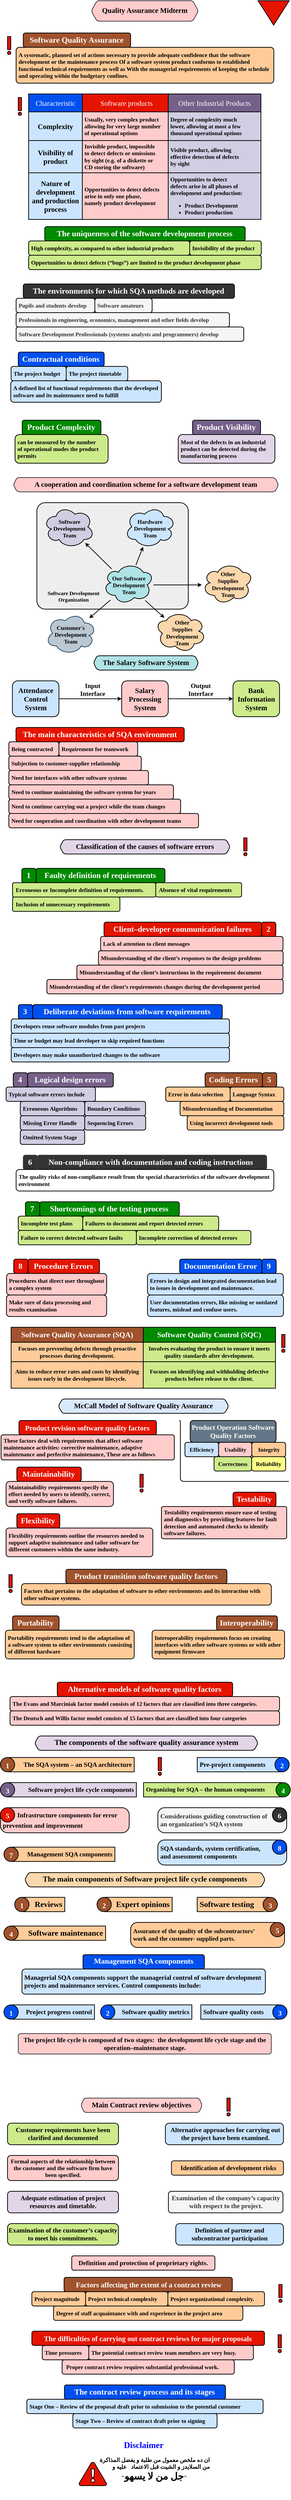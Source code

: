 <mxfile version="24.7.5">
  <diagram name="Page-1" id="IwMiIC_8yUm4fLXyqe0M">
    <mxGraphModel dx="1050" dy="638" grid="1" gridSize="10" guides="1" tooltips="1" connect="1" arrows="1" fold="1" page="1" pageScale="1" pageWidth="827" pageHeight="1169" math="0" shadow="0">
      <root>
        <mxCell id="0" />
        <mxCell id="1" parent="0" />
        <mxCell id="BXh0nDcgOIVhTgeqGbve-1" value="Quality Assurance Midterm" style="shape=hexagon;perimeter=hexagonPerimeter2;whiteSpace=wrap;fixedSize=1;size=16;fillColor=#ffcccc;strokeColor=#36393d;fontFamily=ADLaM Display;fontSize=20;strokeWidth=2;align=center;spacingLeft=0;spacingBottom=5;fillStyle=hachure;fontStyle=1;rounded=1;arcSize=14;fontSource=https%3A%2F%2Ffonts.googleapis.com%2Fcss%3Ffamily%3DADLaM%2BDisplay;" parent="1" vertex="1">
          <mxGeometry x="264" y="20" width="299.32" height="57.14" as="geometry" />
        </mxCell>
        <mxCell id="BXh0nDcgOIVhTgeqGbve-2" value="" style="triangle;whiteSpace=wrap;html=1;dashed=0;direction=south;fillColor=#e51400;fontColor=#ffffff;strokeColor=#000000;strokeWidth=2;fontFamily=Kufam;fontSource=https%3A%2F%2Ffonts.googleapis.com%2Fcss%3Ffamily%3DKufam;verticalAlign=top;spacingTop=5;fontStyle=1;fontSize=16;" parent="1" vertex="1">
          <mxGeometry x="730" y="20" width="87" height="68.13" as="geometry" />
        </mxCell>
        <mxCell id="BXh0nDcgOIVhTgeqGbve-3" value="" style="group" parent="1" vertex="1" connectable="0">
          <mxGeometry x="54" y="110" width="720" height="140" as="geometry" />
        </mxCell>
        <mxCell id="BXh0nDcgOIVhTgeqGbve-4" value="&lt;div&gt;A systematic, planned set of actions necessary to provide adequate confidence that&amp;nbsp;&lt;span style=&quot;background-color: initial;&quot;&gt;the software development or the maintenance process Of a software system&amp;nbsp;&lt;/span&gt;&lt;span style=&quot;background-color: initial;&quot;&gt;product conforms to established functional technical requirements as well as With&amp;nbsp;&lt;/span&gt;&lt;span style=&quot;background-color: initial;&quot;&gt;the managerial requirements of keeping the schedule and operating within the&amp;nbsp;&lt;/span&gt;&lt;span style=&quot;background-color: initial;&quot;&gt;budgetary confines.&lt;/span&gt;&lt;/div&gt;" style="rounded=1;whiteSpace=wrap;html=1;hachureGap=4;fontFamily=Mina;strokeWidth=2;fillColor=#ffcc99;strokeColor=#000000;fontSize=16;fontStyle=1;labelBorderColor=none;textShadow=0;labelBackgroundColor=none;align=left;spacing=7;verticalAlign=middle;arcSize=9;" parent="BXh0nDcgOIVhTgeqGbve-3" vertex="1">
          <mxGeometry y="40" width="720" height="100" as="geometry" />
        </mxCell>
        <mxCell id="BXh0nDcgOIVhTgeqGbve-5" value="Software Quality Assurance" style="rounded=1;whiteSpace=wrap;html=1;hachureGap=4;fontFamily=Mina;strokeWidth=2;fillColor=#a0522d;strokeColor=#000000;fontSize=22;fontStyle=1;labelBorderColor=none;textShadow=0;labelBackgroundColor=none;align=center;spacing=5;verticalAlign=middle;spacingTop=0;spacingRight=2;fontColor=#ffffff;container=0;" parent="BXh0nDcgOIVhTgeqGbve-3" vertex="1">
          <mxGeometry x="20" width="300" height="40" as="geometry" />
        </mxCell>
        <mxCell id="-5Efse3dr8c2zulxY1gT-1" value="" style="group" parent="1" vertex="1" connectable="0">
          <mxGeometry x="89" y="280" width="649" height="350" as="geometry" />
        </mxCell>
        <mxCell id="BXh0nDcgOIVhTgeqGbve-9" value="&lt;font face=&quot;Mina&quot;&gt;&lt;span style=&quot;font-size: 20px;&quot;&gt;&lt;b&gt;Complexity&lt;/b&gt;&lt;/span&gt;&lt;/font&gt;" style="rounded=0;whiteSpace=wrap;html=1;strokeWidth=2;fillColor=#cce5ff;strokeColor=#000000;" parent="-5Efse3dr8c2zulxY1gT-1" vertex="1">
          <mxGeometry y="50" width="150" height="80" as="geometry" />
        </mxCell>
        <mxCell id="BXh0nDcgOIVhTgeqGbve-13" value="&lt;div style=&quot;font-size: 16px;&quot;&gt;&lt;font style=&quot;font-size: 16px;&quot;&gt;&lt;span style=&quot;font-size: 16px;&quot;&gt;Usually, very complex product&lt;/span&gt;&lt;/font&gt;&lt;/div&gt;&lt;div style=&quot;font-size: 16px;&quot;&gt;&lt;font style=&quot;font-size: 16px;&quot;&gt;&lt;span style=&quot;font-size: 16px;&quot;&gt;allowing for very large number&lt;/span&gt;&lt;/font&gt;&lt;/div&gt;&lt;div style=&quot;font-size: 16px;&quot;&gt;&lt;font style=&quot;font-size: 16px;&quot;&gt;&lt;span style=&quot;font-size: 16px;&quot;&gt;of operational options&lt;/span&gt;&lt;/font&gt;&lt;/div&gt;" style="rounded=0;whiteSpace=wrap;html=1;strokeWidth=2;fillColor=#ffcccc;strokeColor=#000000;fontFamily=Mina;fontSource=https%3A%2F%2Ffonts.googleapis.com%2Fcss%3Ffamily%3DMina;fontSize=16;fontStyle=1;align=left;spacingLeft=4;verticalAlign=middle;" parent="-5Efse3dr8c2zulxY1gT-1" vertex="1">
          <mxGeometry x="150" y="50" width="240" height="80" as="geometry" />
        </mxCell>
        <mxCell id="BXh0nDcgOIVhTgeqGbve-17" value="&lt;div style=&quot;font-size: 16px;&quot;&gt;&lt;font style=&quot;font-size: 16px;&quot; face=&quot;Mina&quot;&gt;&lt;span style=&quot;font-size: 16px;&quot;&gt;Degree of complexity much&lt;/span&gt;&lt;/font&gt;&lt;/div&gt;&lt;div style=&quot;font-size: 16px;&quot;&gt;&lt;font style=&quot;font-size: 16px;&quot; face=&quot;Mina&quot;&gt;&lt;span style=&quot;font-size: 16px;&quot;&gt;lower, allowing at most a few&lt;/span&gt;&lt;/font&gt;&lt;/div&gt;&lt;div style=&quot;font-size: 16px;&quot;&gt;&lt;font style=&quot;font-size: 16px;&quot; face=&quot;Mina&quot;&gt;&lt;span style=&quot;font-size: 16px;&quot;&gt;thousand operational options&lt;/span&gt;&lt;/font&gt;&lt;/div&gt;" style="rounded=0;whiteSpace=wrap;html=1;strokeWidth=2;fillColor=#d0cee2;strokeColor=#000000;fontSize=16;fontStyle=1;align=left;verticalAlign=middle;spacingLeft=4;" parent="-5Efse3dr8c2zulxY1gT-1" vertex="1">
          <mxGeometry x="390" y="50" width="259" height="80" as="geometry" />
        </mxCell>
        <mxCell id="BXh0nDcgOIVhTgeqGbve-8" value="&lt;font style=&quot;font-size: 20px;&quot;&gt;&lt;span style=&quot;font-size: 20px;&quot;&gt;&lt;span style=&quot;font-size: 20px;&quot;&gt;Characteristic&lt;/span&gt;&lt;/span&gt;&lt;/font&gt;" style="rounded=0;whiteSpace=wrap;html=1;strokeWidth=2;fillColor=#0050ef;strokeColor=#000000;fontSize=20;fontFamily=ADLaM Display;fontSource=https%3A%2F%2Ffonts.googleapis.com%2Fcss%3Ffamily%3DADLaM%2BDisplay;fontStyle=0;fontColor=#ffffff;" parent="-5Efse3dr8c2zulxY1gT-1" vertex="1">
          <mxGeometry width="150" height="50" as="geometry" />
        </mxCell>
        <mxCell id="BXh0nDcgOIVhTgeqGbve-12" value="&lt;font style=&quot;font-size: 20px;&quot;&gt;&lt;span style=&quot;font-size: 20px;&quot;&gt;&lt;span style=&quot;font-size: 20px;&quot;&gt;Software products&lt;/span&gt;&lt;/span&gt;&lt;/font&gt;" style="rounded=0;whiteSpace=wrap;html=1;strokeWidth=2;fillColor=#e51400;strokeColor=#000000;fontSize=20;fontFamily=ADLaM Display;fontSource=https%3A%2F%2Ffonts.googleapis.com%2Fcss%3Ffamily%3DADLaM%2BDisplay;fontStyle=0;fontColor=#ffffff;" parent="-5Efse3dr8c2zulxY1gT-1" vertex="1">
          <mxGeometry x="150" width="247.22" height="50" as="geometry" />
        </mxCell>
        <mxCell id="BXh0nDcgOIVhTgeqGbve-16" value="&lt;font style=&quot;font-size: 20px;&quot;&gt;&lt;span style=&quot;font-size: 20px;&quot;&gt;&lt;span style=&quot;font-size: 20px;&quot;&gt;Other Industrial Products&lt;/span&gt;&lt;/span&gt;&lt;/font&gt;" style="rounded=0;whiteSpace=wrap;html=1;strokeWidth=2;fillColor=#76608a;strokeColor=#000000;fontSize=20;fontFamily=ADLaM Display;fontSource=https%3A%2F%2Ffonts.googleapis.com%2Fcss%3Ffamily%3DADLaM%2BDisplay;fontStyle=0;fontColor=#ffffff;" parent="-5Efse3dr8c2zulxY1gT-1" vertex="1">
          <mxGeometry x="390" width="259" height="50" as="geometry" />
        </mxCell>
        <mxCell id="BXh0nDcgOIVhTgeqGbve-22" value="&lt;font&gt;&lt;span style=&quot;font-size: 20px;&quot;&gt;&lt;b&gt;Visibility of product&lt;/b&gt;&lt;/span&gt;&lt;/font&gt;" style="rounded=0;whiteSpace=wrap;html=1;strokeWidth=2;fillColor=#cce5ff;strokeColor=#000000;fontFamily=Mina;fontSource=https%3A%2F%2Ffonts.googleapis.com%2Fcss%3Ffamily%3DMina;" parent="-5Efse3dr8c2zulxY1gT-1" vertex="1">
          <mxGeometry y="130" width="150" height="90" as="geometry" />
        </mxCell>
        <mxCell id="BXh0nDcgOIVhTgeqGbve-23" value="&lt;div style=&quot;font-size: 16px;&quot;&gt;&lt;div&gt;Invisible product, impossible&lt;/div&gt;&lt;div&gt;to detect defects or omissions&lt;/div&gt;&lt;div&gt;by sight (e.g. of a diskette or&lt;/div&gt;&lt;div&gt;CD storing the software)&lt;/div&gt;&lt;/div&gt;" style="rounded=0;whiteSpace=wrap;html=1;strokeWidth=2;fillColor=#ffcccc;strokeColor=#000000;fontFamily=Mina;fontSize=16;fontStyle=1;align=left;spacingLeft=4;verticalAlign=middle;fontSource=https%3A%2F%2Ffonts.googleapis.com%2Fcss%3Ffamily%3DMina;" parent="-5Efse3dr8c2zulxY1gT-1" vertex="1">
          <mxGeometry x="150" y="130" width="240" height="90" as="geometry" />
        </mxCell>
        <mxCell id="BXh0nDcgOIVhTgeqGbve-24" value="&lt;div style=&quot;font-size: 16px;&quot;&gt;&lt;div&gt;Visible product, allowing&lt;/div&gt;&lt;div&gt;effective detection of defects&lt;/div&gt;&lt;div&gt;by sight&lt;/div&gt;&lt;/div&gt;" style="rounded=0;whiteSpace=wrap;html=1;strokeWidth=2;fillColor=#d0cee2;strokeColor=#000000;fontSize=16;fontStyle=1;align=left;verticalAlign=middle;spacingLeft=4;fontFamily=Mina;fontSource=https%3A%2F%2Ffonts.googleapis.com%2Fcss%3Ffamily%3DMina;" parent="-5Efse3dr8c2zulxY1gT-1" vertex="1">
          <mxGeometry x="390" y="130" width="259" height="90" as="geometry" />
        </mxCell>
        <mxCell id="BXh0nDcgOIVhTgeqGbve-25" value="&lt;div style=&quot;font-size: 20px;&quot;&gt;&lt;span style=&quot;font-size: 20px;&quot;&gt;&lt;b style=&quot;font-size: 20px;&quot;&gt;Nature of development&lt;/b&gt;&lt;/span&gt;&lt;/div&gt;&lt;div style=&quot;font-size: 20px;&quot;&gt;&lt;span style=&quot;font-size: 20px;&quot;&gt;&lt;b style=&quot;font-size: 20px;&quot;&gt;and production process&lt;/b&gt;&lt;/span&gt;&lt;/div&gt;" style="rounded=0;whiteSpace=wrap;html=1;strokeWidth=2;fillColor=#cce5ff;strokeColor=#000000;fontFamily=Mina;fontSource=https%3A%2F%2Ffonts.googleapis.com%2Fcss%3Ffamily%3DMina;fontSize=20;" parent="-5Efse3dr8c2zulxY1gT-1" vertex="1">
          <mxGeometry y="220" width="150" height="130" as="geometry" />
        </mxCell>
        <mxCell id="BXh0nDcgOIVhTgeqGbve-26" value="&lt;div style=&quot;&quot;&gt;&lt;div style=&quot;&quot;&gt;Opportunities to detect defects&lt;/div&gt;&lt;div style=&quot;&quot;&gt;arise in only one phase,&lt;/div&gt;&lt;div style=&quot;&quot;&gt;namely product development&lt;/div&gt;&lt;/div&gt;" style="rounded=0;whiteSpace=wrap;html=1;strokeWidth=2;fillColor=#ffcccc;strokeColor=#000000;fontFamily=Mina;fontSize=16;fontStyle=1;align=left;spacingLeft=4;verticalAlign=middle;fontSource=https%3A%2F%2Ffonts.googleapis.com%2Fcss%3Ffamily%3DMina;" parent="-5Efse3dr8c2zulxY1gT-1" vertex="1">
          <mxGeometry x="150" y="220" width="240" height="130" as="geometry" />
        </mxCell>
        <mxCell id="BXh0nDcgOIVhTgeqGbve-27" value="&lt;div style=&quot;&quot;&gt;&lt;div style=&quot;&quot;&gt;Opportunities to detect&lt;/div&gt;&lt;div style=&quot;&quot;&gt;defects arise in all phases of&lt;/div&gt;&lt;div style=&quot;&quot;&gt;development and production:&lt;/div&gt;&lt;div style=&quot;&quot;&gt;&lt;ul&gt;&lt;li&gt;Product Development&lt;/li&gt;&lt;li&gt;Product production&lt;br&gt;&lt;/li&gt;&lt;/ul&gt;&lt;/div&gt;&lt;/div&gt;" style="rounded=0;whiteSpace=wrap;html=1;strokeWidth=2;fillColor=#d0cee2;strokeColor=#000000;fontSize=16;fontStyle=1;align=left;verticalAlign=middle;spacingLeft=4;fontFamily=Mina;fontSource=https%3A%2F%2Ffonts.googleapis.com%2Fcss%3Ffamily%3DMina;spacingTop=13;" parent="-5Efse3dr8c2zulxY1gT-1" vertex="1">
          <mxGeometry x="390" y="220" width="259" height="130" as="geometry" />
        </mxCell>
        <mxCell id="-5Efse3dr8c2zulxY1gT-7" value="" style="group" parent="1" vertex="1" connectable="0">
          <mxGeometry x="89" y="650" width="650" height="120" as="geometry" />
        </mxCell>
        <mxCell id="-5Efse3dr8c2zulxY1gT-6" value="&lt;div&gt;Opportunities to detect defects (“bugs”) are limited to the product development phase&lt;/div&gt;" style="rounded=1;whiteSpace=wrap;html=1;hachureGap=4;fontFamily=Mina;strokeWidth=2;fillColor=#cdeb8b;strokeColor=#000000;fontSize=16;fontStyle=1;labelBorderColor=none;textShadow=0;labelBackgroundColor=none;align=left;spacing=7;verticalAlign=middle;" parent="-5Efse3dr8c2zulxY1gT-7" vertex="1">
          <mxGeometry y="80" width="650" height="40" as="geometry" />
        </mxCell>
        <mxCell id="-5Efse3dr8c2zulxY1gT-3" value="High complexity, as compared to other industrial products" style="rounded=1;whiteSpace=wrap;html=1;hachureGap=4;fontFamily=Mina;strokeWidth=2;fillColor=#cdeb8b;strokeColor=#000000;fontSize=16;fontStyle=1;labelBorderColor=none;textShadow=0;labelBackgroundColor=none;align=left;spacing=7;verticalAlign=middle;" parent="-5Efse3dr8c2zulxY1gT-7" vertex="1">
          <mxGeometry y="40" width="450" height="40" as="geometry" />
        </mxCell>
        <mxCell id="-5Efse3dr8c2zulxY1gT-4" value="The uniqueness of the software development process" style="rounded=1;whiteSpace=wrap;html=1;hachureGap=4;fontFamily=Mina;strokeWidth=2;fillColor=#008a00;strokeColor=#000000;fontSize=22;fontStyle=1;labelBorderColor=none;textShadow=0;labelBackgroundColor=none;align=center;spacing=5;verticalAlign=middle;spacingTop=0;spacingRight=2;fontColor=#ffffff;container=0;" parent="-5Efse3dr8c2zulxY1gT-7" vertex="1">
          <mxGeometry x="45" width="560" height="40" as="geometry" />
        </mxCell>
        <mxCell id="-5Efse3dr8c2zulxY1gT-5" value="&lt;div&gt;Invisibility of the product&lt;/div&gt;" style="rounded=1;whiteSpace=wrap;html=1;hachureGap=4;fontFamily=Mina;strokeWidth=2;fillColor=#cdeb8b;strokeColor=#000000;fontSize=16;fontStyle=1;labelBorderColor=none;textShadow=0;labelBackgroundColor=none;align=left;spacing=7;verticalAlign=middle;" parent="-5Efse3dr8c2zulxY1gT-7" vertex="1">
          <mxGeometry x="450" y="40" width="200" height="40" as="geometry" />
        </mxCell>
        <mxCell id="-5Efse3dr8c2zulxY1gT-8" value="" style="group" parent="1" vertex="1" connectable="0">
          <mxGeometry x="30" y="120" width="9.09" height="50" as="geometry" />
        </mxCell>
        <mxCell id="-5Efse3dr8c2zulxY1gT-9" value="" style="html=1;points=[[0,0,0,0,5],[0,1,0,0,-5],[1,0,0,0,5],[1,1,0,0,-5]];perimeter=orthogonalPerimeter;outlineConnect=0;targetShapes=umlLifeline;portConstraint=eastwest;newEdgeStyle={&quot;curved&quot;:0,&quot;rounded&quot;:0};strokeWidth=2;fillColor=#e51400;strokeColor=#000000;fontColor=#ffffff;" parent="-5Efse3dr8c2zulxY1gT-8" vertex="1">
          <mxGeometry width="9.09" height="36.364" as="geometry" />
        </mxCell>
        <mxCell id="-5Efse3dr8c2zulxY1gT-10" value="" style="ellipse;whiteSpace=wrap;html=1;aspect=fixed;fontFamily=Mina;fontSource=https%3A%2F%2Ffonts.googleapis.com%2Fcss%3Ffamily%3DMina;fillColor=#e51400;strokeColor=#000000;strokeWidth=2;fontSize=20;fontColor=#ffffff;" parent="-5Efse3dr8c2zulxY1gT-8" vertex="1">
          <mxGeometry y="40.909" width="9.087" height="9.087" as="geometry" />
        </mxCell>
        <mxCell id="-5Efse3dr8c2zulxY1gT-11" value="" style="group" parent="1" vertex="1" connectable="0">
          <mxGeometry x="60" y="290" width="9.09" height="50" as="geometry" />
        </mxCell>
        <mxCell id="-5Efse3dr8c2zulxY1gT-12" value="" style="html=1;points=[[0,0,0,0,5],[0,1,0,0,-5],[1,0,0,0,5],[1,1,0,0,-5]];perimeter=orthogonalPerimeter;outlineConnect=0;targetShapes=umlLifeline;portConstraint=eastwest;newEdgeStyle={&quot;curved&quot;:0,&quot;rounded&quot;:0};strokeWidth=2;fillColor=#e51400;strokeColor=#000000;fontColor=#ffffff;" parent="-5Efse3dr8c2zulxY1gT-11" vertex="1">
          <mxGeometry width="9.09" height="36.364" as="geometry" />
        </mxCell>
        <mxCell id="-5Efse3dr8c2zulxY1gT-13" value="" style="ellipse;whiteSpace=wrap;html=1;aspect=fixed;fontFamily=Mina;fontSource=https%3A%2F%2Ffonts.googleapis.com%2Fcss%3Ffamily%3DMina;fillColor=#e51400;strokeColor=#000000;strokeWidth=2;fontSize=20;fontColor=#ffffff;" parent="-5Efse3dr8c2zulxY1gT-11" vertex="1">
          <mxGeometry y="40.909" width="9.087" height="9.087" as="geometry" />
        </mxCell>
        <mxCell id="-5Efse3dr8c2zulxY1gT-20" value="" style="group" parent="1" vertex="1" connectable="0">
          <mxGeometry x="54" y="810" width="636" height="160" as="geometry" />
        </mxCell>
        <mxCell id="-5Efse3dr8c2zulxY1gT-18" value="Professionals in engineering, economics, management and other fields develop" style="rounded=1;whiteSpace=wrap;html=1;hachureGap=4;fontFamily=Mina;strokeWidth=2;fillColor=#f5f5f5;strokeColor=#000000;fontSize=16;fontStyle=1;labelBorderColor=none;textShadow=0;labelBackgroundColor=none;align=left;spacing=7;verticalAlign=middle;fontColor=#333333;" parent="-5Efse3dr8c2zulxY1gT-20" vertex="1">
          <mxGeometry y="80" width="596" height="40" as="geometry" />
        </mxCell>
        <mxCell id="-5Efse3dr8c2zulxY1gT-19" value="Software Development Professionals (systems analysts and programmers)&amp;nbsp;develop" style="rounded=1;whiteSpace=wrap;html=1;hachureGap=4;fontFamily=Mina;strokeWidth=2;fillColor=#f5f5f5;strokeColor=#000000;fontSize=16;fontStyle=1;labelBorderColor=none;textShadow=0;labelBackgroundColor=none;align=left;spacing=7;verticalAlign=middle;fontColor=#333333;" parent="-5Efse3dr8c2zulxY1gT-20" vertex="1">
          <mxGeometry y="120" width="636" height="40" as="geometry" />
        </mxCell>
        <mxCell id="-5Efse3dr8c2zulxY1gT-15" value="Pupils and students develop" style="rounded=1;whiteSpace=wrap;html=1;hachureGap=4;fontFamily=Mina;strokeWidth=2;fillColor=#f5f5f5;strokeColor=#000000;fontSize=16;fontStyle=1;labelBorderColor=none;textShadow=0;labelBackgroundColor=none;align=left;spacing=7;verticalAlign=middle;fontColor=#333333;" parent="-5Efse3dr8c2zulxY1gT-20" vertex="1">
          <mxGeometry y="40" width="220" height="40" as="geometry" />
        </mxCell>
        <mxCell id="-5Efse3dr8c2zulxY1gT-16" value="The environments for which SQA methods are developed" style="rounded=1;whiteSpace=wrap;html=1;hachureGap=4;fontFamily=Mina;strokeWidth=2;fillColor=#333333;strokeColor=#000000;fontSize=22;fontStyle=1;labelBorderColor=none;textShadow=0;labelBackgroundColor=none;align=center;spacing=5;verticalAlign=middle;spacingTop=0;spacingRight=2;fontColor=#ffffff;container=0;" parent="-5Efse3dr8c2zulxY1gT-20" vertex="1">
          <mxGeometry x="20" width="590" height="40" as="geometry" />
        </mxCell>
        <mxCell id="-5Efse3dr8c2zulxY1gT-17" value="Software amateurs&amp;nbsp;" style="rounded=1;whiteSpace=wrap;html=1;hachureGap=4;fontFamily=Mina;strokeWidth=2;fillColor=#f5f5f5;strokeColor=#000000;fontSize=16;fontStyle=1;labelBorderColor=none;textShadow=0;labelBackgroundColor=none;align=left;spacing=7;verticalAlign=middle;fontColor=#333333;" parent="-5Efse3dr8c2zulxY1gT-20" vertex="1">
          <mxGeometry x="220" y="40" width="160" height="40" as="geometry" />
        </mxCell>
        <mxCell id="-5Efse3dr8c2zulxY1gT-26" value="" style="group" parent="1" vertex="1" connectable="0">
          <mxGeometry x="39.09" y="1000" width="420.91" height="140" as="geometry" />
        </mxCell>
        <mxCell id="-5Efse3dr8c2zulxY1gT-25" value="A defined list of functional requirements that the developed software and its maintenance need to fulfill" style="rounded=1;whiteSpace=wrap;html=1;hachureGap=4;fontFamily=Mina;strokeWidth=2;fillColor=#cce5ff;strokeColor=#000000;fontSize=16;fontStyle=1;labelBorderColor=none;textShadow=0;labelBackgroundColor=none;align=left;spacing=7;verticalAlign=middle;" parent="-5Efse3dr8c2zulxY1gT-26" vertex="1">
          <mxGeometry y="80" width="420.91" height="60" as="geometry" />
        </mxCell>
        <mxCell id="-5Efse3dr8c2zulxY1gT-22" value="The project budget" style="rounded=1;whiteSpace=wrap;html=1;hachureGap=4;fontFamily=Mina;strokeWidth=2;fillColor=#cce5ff;strokeColor=#000000;fontSize=16;fontStyle=1;labelBorderColor=none;textShadow=0;labelBackgroundColor=none;align=left;spacing=7;verticalAlign=middle;" parent="-5Efse3dr8c2zulxY1gT-26" vertex="1">
          <mxGeometry x="0.91" y="40" width="154" height="40" as="geometry" />
        </mxCell>
        <mxCell id="-5Efse3dr8c2zulxY1gT-23" value="&lt;div&gt;Contractual conditions&lt;/div&gt;" style="rounded=1;whiteSpace=wrap;html=1;hachureGap=4;fontFamily=Mina;strokeWidth=2;fillColor=#0050ef;strokeColor=#000000;fontSize=22;fontStyle=1;labelBorderColor=none;textShadow=0;labelBackgroundColor=none;align=center;spacing=5;verticalAlign=middle;spacingTop=0;spacingRight=2;fontColor=#ffffff;container=0;" parent="-5Efse3dr8c2zulxY1gT-26" vertex="1">
          <mxGeometry x="20.91" width="240" height="40" as="geometry" />
        </mxCell>
        <mxCell id="-5Efse3dr8c2zulxY1gT-24" value="&lt;div&gt;The project timetable&lt;/div&gt;" style="rounded=1;whiteSpace=wrap;html=1;hachureGap=4;fontFamily=Mina;strokeWidth=2;fillColor=#cce5ff;strokeColor=#000000;fontSize=16;fontStyle=1;labelBorderColor=none;textShadow=0;labelBackgroundColor=none;align=left;spacing=7;verticalAlign=middle;" parent="-5Efse3dr8c2zulxY1gT-26" vertex="1">
          <mxGeometry x="154.91" y="40" width="172" height="40" as="geometry" />
        </mxCell>
        <mxCell id="-5Efse3dr8c2zulxY1gT-27" value="A cooperation and coordination scheme for a software development team" style="shape=hexagon;perimeter=hexagonPerimeter2;whiteSpace=wrap;fixedSize=1;size=10;fillColor=#ffcccc;strokeColor=#36393d;fontFamily=ADLaM Display;fontSize=20;strokeWidth=2;align=center;spacingLeft=0;spacingBottom=5;fillStyle=hachure;fontStyle=1;rounded=1;arcSize=18;fontSource=https%3A%2F%2Ffonts.googleapis.com%2Fcss%3Ffamily%3DADLaM%2BDisplay;" parent="1" vertex="1">
          <mxGeometry x="46.49" y="1350" width="740.68" height="40" as="geometry" />
        </mxCell>
        <mxCell id="-5Efse3dr8c2zulxY1gT-42" value="The Salary Software System" style="shape=hexagon;perimeter=hexagonPerimeter2;whiteSpace=wrap;fixedSize=1;size=10;fillColor=#b0e3e6;strokeColor=#000000;fontFamily=ADLaM Display;fontSize=20;strokeWidth=2;align=center;spacingLeft=0;spacingBottom=5;fillStyle=hachure;fontStyle=1;rounded=1;arcSize=18;fontSource=https%3A%2F%2Ffonts.googleapis.com%2Fcss%3Ffamily%3DADLaM%2BDisplay;" parent="1" vertex="1">
          <mxGeometry x="270.34" y="1847" width="293.32" height="40" as="geometry" />
        </mxCell>
        <mxCell id="-5Efse3dr8c2zulxY1gT-56" value="" style="group" parent="1" vertex="1" connectable="0">
          <mxGeometry x="43.66" y="1917" width="746.34" height="100" as="geometry" />
        </mxCell>
        <mxCell id="-5Efse3dr8c2zulxY1gT-52" style="edgeStyle=orthogonalEdgeStyle;rounded=0;orthogonalLoop=1;jettySize=auto;html=1;strokeWidth=2;" parent="-5Efse3dr8c2zulxY1gT-56" source="-5Efse3dr8c2zulxY1gT-44" target="-5Efse3dr8c2zulxY1gT-47" edge="1">
          <mxGeometry relative="1" as="geometry" />
        </mxCell>
        <mxCell id="-5Efse3dr8c2zulxY1gT-44" value="Attendance Control System" style="rounded=1;whiteSpace=wrap;html=1;hachureGap=4;fontFamily=Mina;strokeWidth=2;fillColor=#cce5ff;strokeColor=#000000;fontSize=20;fontStyle=1;labelBorderColor=none;textShadow=0;labelBackgroundColor=none;align=center;spacing=7;verticalAlign=middle;" parent="-5Efse3dr8c2zulxY1gT-56" vertex="1">
          <mxGeometry width="130" height="100" as="geometry" />
        </mxCell>
        <mxCell id="-5Efse3dr8c2zulxY1gT-53" style="edgeStyle=orthogonalEdgeStyle;rounded=0;orthogonalLoop=1;jettySize=auto;html=1;strokeWidth=2;" parent="-5Efse3dr8c2zulxY1gT-56" source="-5Efse3dr8c2zulxY1gT-47" target="-5Efse3dr8c2zulxY1gT-50" edge="1">
          <mxGeometry relative="1" as="geometry" />
        </mxCell>
        <mxCell id="-5Efse3dr8c2zulxY1gT-47" value="Salary Processing System" style="rounded=1;whiteSpace=wrap;html=1;hachureGap=4;fontFamily=Mina;strokeWidth=2;fillColor=#ffcccc;strokeColor=#000000;fontSize=20;fontStyle=1;labelBorderColor=none;textShadow=0;labelBackgroundColor=none;align=center;spacing=7;verticalAlign=middle;" parent="-5Efse3dr8c2zulxY1gT-56" vertex="1">
          <mxGeometry x="305.34" width="130" height="100" as="geometry" />
        </mxCell>
        <mxCell id="-5Efse3dr8c2zulxY1gT-50" value="Bank Information System" style="rounded=1;whiteSpace=wrap;html=1;hachureGap=4;fontFamily=Mina;strokeWidth=2;fillColor=#cdeb8b;strokeColor=#000000;fontSize=20;fontStyle=1;labelBorderColor=none;textShadow=0;labelBackgroundColor=none;align=center;spacing=7;verticalAlign=middle;" parent="-5Efse3dr8c2zulxY1gT-56" vertex="1">
          <mxGeometry x="616.34" width="130" height="100" as="geometry" />
        </mxCell>
        <mxCell id="-5Efse3dr8c2zulxY1gT-54" value="Input Interface" style="text;html=1;align=center;verticalAlign=middle;whiteSpace=wrap;rounded=0;fontSize=18;fontStyle=1;fontFamily=Mina;fontSource=https%3A%2F%2Ffonts.googleapis.com%2Fcss%3Ffamily%3DMina;" parent="-5Efse3dr8c2zulxY1gT-56" vertex="1">
          <mxGeometry x="194.34" y="10" width="60" height="30" as="geometry" />
        </mxCell>
        <mxCell id="-5Efse3dr8c2zulxY1gT-55" value="Output Interface" style="text;html=1;align=center;verticalAlign=middle;whiteSpace=wrap;rounded=0;fontSize=18;fontStyle=1;fontFamily=Mina;fontSource=https%3A%2F%2Ffonts.googleapis.com%2Fcss%3Ffamily%3DMina;" parent="-5Efse3dr8c2zulxY1gT-56" vertex="1">
          <mxGeometry x="496.34" y="10" width="60" height="30" as="geometry" />
        </mxCell>
        <mxCell id="tQsBJM_5lzMhcHl3d4PM-2" value="Being contracted" style="rounded=1;whiteSpace=wrap;html=1;hachureGap=4;fontFamily=Mina;strokeWidth=2;fillColor=#ffcccc;strokeColor=#000000;fontSize=16;fontStyle=1;labelBorderColor=none;textShadow=0;labelBackgroundColor=none;align=left;spacing=7;verticalAlign=middle;" parent="1" vertex="1">
          <mxGeometry x="33.66" y="2087" width="140" height="40" as="geometry" />
        </mxCell>
        <mxCell id="tQsBJM_5lzMhcHl3d4PM-3" value="The main characteristics of SQA environment" style="rounded=1;whiteSpace=wrap;html=1;hachureGap=4;fontFamily=Mina;strokeWidth=2;fillColor=#e51400;strokeColor=#000000;fontSize=22;fontStyle=1;labelBorderColor=none;textShadow=0;labelBackgroundColor=none;align=center;spacing=5;verticalAlign=middle;spacingTop=0;spacingRight=2;fontColor=#ffffff;container=0;" parent="1" vertex="1">
          <mxGeometry x="53.66" y="2047" width="470" height="40" as="geometry" />
        </mxCell>
        <mxCell id="tQsBJM_5lzMhcHl3d4PM-4" value="Requirement for teamwork" style="rounded=1;whiteSpace=wrap;html=1;hachureGap=4;fontFamily=Mina;strokeWidth=2;fillColor=#ffcccc;strokeColor=#000000;fontSize=16;fontStyle=1;labelBorderColor=none;textShadow=0;labelBackgroundColor=none;align=left;spacing=7;verticalAlign=middle;" parent="1" vertex="1">
          <mxGeometry x="173.66" y="2087" width="220" height="40" as="geometry" />
        </mxCell>
        <mxCell id="tQsBJM_5lzMhcHl3d4PM-5" value="Subjection to customer-supplier relationship" style="rounded=1;whiteSpace=wrap;html=1;hachureGap=4;fontFamily=Mina;strokeWidth=2;fillColor=#ffcccc;strokeColor=#000000;fontSize=16;fontStyle=1;labelBorderColor=none;textShadow=0;labelBackgroundColor=none;align=left;spacing=7;verticalAlign=middle;" parent="1" vertex="1">
          <mxGeometry x="33.66" y="2127" width="370" height="40" as="geometry" />
        </mxCell>
        <mxCell id="tQsBJM_5lzMhcHl3d4PM-6" value="Need for interfaces with other software systems" style="rounded=1;whiteSpace=wrap;html=1;hachureGap=4;fontFamily=Mina;strokeWidth=2;fillColor=#ffcccc;strokeColor=#000000;fontSize=16;fontStyle=1;labelBorderColor=none;textShadow=0;labelBackgroundColor=none;align=left;spacing=7;verticalAlign=middle;" parent="1" vertex="1">
          <mxGeometry x="33.66" y="2167" width="390" height="40" as="geometry" />
        </mxCell>
        <mxCell id="tQsBJM_5lzMhcHl3d4PM-7" value="Need for cooperation and coordination with other development teams" style="rounded=1;whiteSpace=wrap;html=1;hachureGap=4;fontFamily=Mina;strokeWidth=2;fillColor=#ffcccc;strokeColor=#000000;fontSize=16;fontStyle=1;labelBorderColor=none;textShadow=0;labelBackgroundColor=none;align=left;spacing=7;verticalAlign=middle;" parent="1" vertex="1">
          <mxGeometry x="33.66" y="2287" width="530" height="40" as="geometry" />
        </mxCell>
        <mxCell id="tQsBJM_5lzMhcHl3d4PM-8" value="Need to continue carrying out a project while the team changes" style="rounded=1;whiteSpace=wrap;html=1;hachureGap=4;fontFamily=Mina;strokeWidth=2;fillColor=#ffcccc;strokeColor=#000000;fontSize=16;fontStyle=1;labelBorderColor=none;textShadow=0;labelBackgroundColor=none;align=left;spacing=7;verticalAlign=middle;" parent="1" vertex="1">
          <mxGeometry x="33.66" y="2247" width="480" height="40" as="geometry" />
        </mxCell>
        <mxCell id="tQsBJM_5lzMhcHl3d4PM-9" value="Need to continue maintaining the software system for years" style="rounded=1;whiteSpace=wrap;html=1;hachureGap=4;fontFamily=Mina;strokeWidth=2;fillColor=#ffcccc;strokeColor=#000000;fontSize=16;fontStyle=1;labelBorderColor=none;textShadow=0;labelBackgroundColor=none;align=left;spacing=7;verticalAlign=middle;" parent="1" vertex="1">
          <mxGeometry x="33.66" y="2207" width="460" height="40" as="geometry" />
        </mxCell>
        <mxCell id="DEcwWluxs1uEn_MjdabM-1" value="Classification of the causes of software errors" style="shape=hexagon;perimeter=hexagonPerimeter2;whiteSpace=wrap;fixedSize=1;size=11.2;fillColor=#e1d5e7;strokeColor=#000000;fontFamily=ADLaM Display;fontSize=20;strokeWidth=2;align=center;spacingLeft=0;spacingBottom=5;fillStyle=hachure;fontStyle=1;rounded=1;arcSize=14;fontSource=https%3A%2F%2Ffonts.googleapis.com%2Fcss%3Ffamily%3DADLaM%2BDisplay;" parent="1" vertex="1">
          <mxGeometry x="176" y="2360" width="476" height="40" as="geometry" />
        </mxCell>
        <mxCell id="DEcwWluxs1uEn_MjdabM-18" value="" style="group" parent="1" vertex="1" connectable="0">
          <mxGeometry x="690" y="2355" width="9.09" height="50" as="geometry" />
        </mxCell>
        <mxCell id="DEcwWluxs1uEn_MjdabM-19" value="" style="html=1;points=[[0,0,0,0,5],[0,1,0,0,-5],[1,0,0,0,5],[1,1,0,0,-5]];perimeter=orthogonalPerimeter;outlineConnect=0;targetShapes=umlLifeline;portConstraint=eastwest;newEdgeStyle={&quot;curved&quot;:0,&quot;rounded&quot;:0};strokeWidth=2;fillColor=#e51400;strokeColor=#000000;fontColor=#ffffff;" parent="DEcwWluxs1uEn_MjdabM-18" vertex="1">
          <mxGeometry width="9.09" height="36.364" as="geometry" />
        </mxCell>
        <mxCell id="DEcwWluxs1uEn_MjdabM-20" value="" style="ellipse;whiteSpace=wrap;html=1;aspect=fixed;fontFamily=Mina;fontSource=https%3A%2F%2Ffonts.googleapis.com%2Fcss%3Ffamily%3DMina;fillColor=#e51400;strokeColor=#000000;strokeWidth=2;fontSize=20;fontColor=#ffffff;" parent="DEcwWluxs1uEn_MjdabM-18" vertex="1">
          <mxGeometry y="40.909" width="9.087" height="9.087" as="geometry" />
        </mxCell>
        <mxCell id="DEcwWluxs1uEn_MjdabM-22" value="" style="group" parent="1" vertex="1" connectable="0">
          <mxGeometry x="40" y="2820" width="610" height="160" as="geometry" />
        </mxCell>
        <mxCell id="DEcwWluxs1uEn_MjdabM-24" value="3" style="rounded=1;whiteSpace=wrap;html=1;hachureGap=4;fontFamily=Oxanium;strokeWidth=2;fillColor=#0050ef;strokeColor=#000000;fontSize=22;fontStyle=1;labelBorderColor=none;textShadow=0;labelBackgroundColor=none;align=center;spacing=5;verticalAlign=middle;spacingTop=0;spacingRight=2;container=0;fontSource=https%3A%2F%2Ffonts.googleapis.com%2Fcss%3Ffamily%3DOxanium;fontColor=#ffffff;" parent="DEcwWluxs1uEn_MjdabM-22" vertex="1">
          <mxGeometry x="20.34" width="40" height="40" as="geometry" />
        </mxCell>
        <mxCell id="DEcwWluxs1uEn_MjdabM-25" value="Deliberate deviations from software requirements" style="rounded=1;whiteSpace=wrap;html=1;hachureGap=4;fontFamily=Oxanium;strokeWidth=2;fillColor=#0050ef;strokeColor=#000000;fontSize=22;fontStyle=1;labelBorderColor=none;textShadow=0;labelBackgroundColor=none;align=center;spacing=5;verticalAlign=middle;spacingTop=0;spacingRight=2;container=0;fontSource=https%3A%2F%2Ffonts.googleapis.com%2Fcss%3Ffamily%3DOxanium;fontColor=#ffffff;" parent="DEcwWluxs1uEn_MjdabM-22" vertex="1">
          <mxGeometry x="60.34" width="529.66" height="40" as="geometry" />
        </mxCell>
        <mxCell id="DEcwWluxs1uEn_MjdabM-26" value="Developers may make unauthorized changes to the software" style="rounded=1;whiteSpace=wrap;html=1;hachureGap=4;fontFamily=Oxanium;strokeWidth=2;fillColor=#cce5ff;strokeColor=#000000;fontSize=16;fontStyle=1;labelBorderColor=none;textShadow=0;labelBackgroundColor=none;align=left;spacing=7;verticalAlign=middle;fontSource=https%3A%2F%2Ffonts.googleapis.com%2Fcss%3Ffamily%3DOxanium;" parent="DEcwWluxs1uEn_MjdabM-22" vertex="1">
          <mxGeometry x="0.34" y="120" width="609.66" height="40" as="geometry" />
        </mxCell>
        <mxCell id="DEcwWluxs1uEn_MjdabM-27" value="Time or budget may lead developer to skip required functions" style="rounded=1;whiteSpace=wrap;html=1;hachureGap=4;fontFamily=Oxanium;strokeWidth=2;fillColor=#cce5ff;strokeColor=#000000;fontSize=16;fontStyle=1;labelBorderColor=none;textShadow=0;labelBackgroundColor=none;align=left;spacing=7;verticalAlign=middle;fontSource=https%3A%2F%2Ffonts.googleapis.com%2Fcss%3Ffamily%3DOxanium;" parent="DEcwWluxs1uEn_MjdabM-22" vertex="1">
          <mxGeometry y="80" width="610" height="40" as="geometry" />
        </mxCell>
        <mxCell id="DEcwWluxs1uEn_MjdabM-28" value="Developers reuse software modules from past projects" style="rounded=1;whiteSpace=wrap;html=1;hachureGap=4;fontFamily=Oxanium;strokeWidth=2;fillColor=#cce5ff;strokeColor=#000000;fontSize=16;fontStyle=1;labelBorderColor=none;textShadow=0;labelBackgroundColor=none;align=left;spacing=7;verticalAlign=middle;fontSource=https%3A%2F%2Ffonts.googleapis.com%2Fcss%3Ffamily%3DOxanium;" parent="DEcwWluxs1uEn_MjdabM-22" vertex="1">
          <mxGeometry x="0.34" y="40" width="609.66" height="40" as="geometry" />
        </mxCell>
        <mxCell id="DEcwWluxs1uEn_MjdabM-50" value="" style="group" parent="1" vertex="1" connectable="0">
          <mxGeometry x="54" y="3240" width="720" height="100" as="geometry" />
        </mxCell>
        <mxCell id="DEcwWluxs1uEn_MjdabM-51" value="6" style="rounded=1;whiteSpace=wrap;html=1;hachureGap=4;fontFamily=Oxanium;strokeWidth=2;fillColor=#333333;strokeColor=#36393d;fontSize=22;fontStyle=1;labelBorderColor=none;textShadow=0;labelBackgroundColor=none;align=center;spacing=5;verticalAlign=middle;spacingTop=0;spacingRight=2;container=0;fontSource=https%3A%2F%2Ffonts.googleapis.com%2Fcss%3Ffamily%3DOxanium;fontColor=#FFFFFF;" parent="DEcwWluxs1uEn_MjdabM-50" vertex="1">
          <mxGeometry x="20" width="40" height="40" as="geometry" />
        </mxCell>
        <mxCell id="DEcwWluxs1uEn_MjdabM-52" value="Non-compliance with documentation and coding instructions&amp;nbsp;" style="rounded=1;whiteSpace=wrap;html=1;hachureGap=4;fontFamily=Oxanium;strokeWidth=2;fillColor=#333333;strokeColor=#36393d;fontSize=22;fontStyle=1;labelBorderColor=none;textShadow=0;labelBackgroundColor=none;align=center;spacing=5;verticalAlign=middle;spacingTop=0;spacingRight=2;container=0;fontSource=https%3A%2F%2Ffonts.googleapis.com%2Fcss%3Ffamily%3DOxanium;fontColor=#FFFFFF;" parent="DEcwWluxs1uEn_MjdabM-50" vertex="1">
          <mxGeometry x="60" width="640" height="40" as="geometry" />
        </mxCell>
        <mxCell id="DEcwWluxs1uEn_MjdabM-54" value="The quality risks of non-compliance result from the special characteristics of the software development environment" style="rounded=1;whiteSpace=wrap;html=1;hachureGap=4;fontFamily=Oxanium;strokeWidth=2;fontSize=16;fontStyle=1;labelBorderColor=none;textShadow=0;labelBackgroundColor=none;align=left;spacing=7;verticalAlign=middle;fontSource=https%3A%2F%2Ffonts.googleapis.com%2Fcss%3Ffamily%3DOxanium;" parent="DEcwWluxs1uEn_MjdabM-50" vertex="1">
          <mxGeometry y="40" width="720" height="60" as="geometry" />
        </mxCell>
        <mxCell id="DEcwWluxs1uEn_MjdabM-57" value="" style="group" parent="1" vertex="1" connectable="0">
          <mxGeometry x="26" y="3010" width="390" height="200" as="geometry" />
        </mxCell>
        <mxCell id="DEcwWluxs1uEn_MjdabM-37" value="Omitted System Stage" style="rounded=1;whiteSpace=wrap;html=1;hachureGap=4;fontFamily=Oxanium;strokeWidth=2;fillColor=#d0cee2;strokeColor=#000000;fontSize=16;fontStyle=1;labelBorderColor=none;textShadow=0;labelBackgroundColor=none;align=left;spacing=7;verticalAlign=middle;fontSource=https%3A%2F%2Ffonts.googleapis.com%2Fcss%3Ffamily%3DOxanium;" parent="DEcwWluxs1uEn_MjdabM-57" vertex="1">
          <mxGeometry x="39.66" y="160" width="180" height="40" as="geometry" />
        </mxCell>
        <mxCell id="DEcwWluxs1uEn_MjdabM-31" value="4" style="rounded=1;whiteSpace=wrap;html=1;hachureGap=4;fontFamily=Oxanium;strokeWidth=2;fillColor=#76608a;strokeColor=#000000;fontSize=22;fontStyle=1;labelBorderColor=none;textShadow=0;labelBackgroundColor=none;align=center;spacing=5;verticalAlign=middle;spacingTop=0;spacingRight=2;container=0;fontSource=https%3A%2F%2Ffonts.googleapis.com%2Fcss%3Ffamily%3DOxanium;fontColor=#ffffff;" parent="DEcwWluxs1uEn_MjdabM-57" vertex="1">
          <mxGeometry x="20" width="40" height="40" as="geometry" />
        </mxCell>
        <mxCell id="DEcwWluxs1uEn_MjdabM-32" value="Logical design errors" style="rounded=1;whiteSpace=wrap;html=1;hachureGap=4;fontFamily=Oxanium;strokeWidth=2;fillColor=#76608a;strokeColor=#000000;fontSize=22;fontStyle=1;labelBorderColor=none;textShadow=0;labelBackgroundColor=none;align=center;spacing=5;verticalAlign=middle;spacingTop=0;spacingRight=2;container=0;fontSource=https%3A%2F%2Ffonts.googleapis.com%2Fcss%3Ffamily%3DOxanium;fontColor=#ffffff;" parent="DEcwWluxs1uEn_MjdabM-57" vertex="1">
          <mxGeometry x="60" width="239.66" height="40" as="geometry" />
        </mxCell>
        <mxCell id="DEcwWluxs1uEn_MjdabM-33" value="Boundary Conditions" style="rounded=1;whiteSpace=wrap;html=1;hachureGap=4;fontFamily=Oxanium;strokeWidth=2;fillColor=#d0cee2;strokeColor=#000000;fontSize=16;fontStyle=1;labelBorderColor=none;textShadow=0;labelBackgroundColor=none;align=left;spacing=7;verticalAlign=middle;fontSource=https%3A%2F%2Ffonts.googleapis.com%2Fcss%3Ffamily%3DOxanium;" parent="DEcwWluxs1uEn_MjdabM-57" vertex="1">
          <mxGeometry x="219.66" y="80" width="170" height="40" as="geometry" />
        </mxCell>
        <mxCell id="DEcwWluxs1uEn_MjdabM-34" value="Erroneous Algorithms" style="rounded=1;whiteSpace=wrap;html=1;hachureGap=4;fontFamily=Oxanium;strokeWidth=2;fillColor=#d0cee2;strokeColor=#000000;fontSize=16;fontStyle=1;labelBorderColor=none;textShadow=0;labelBackgroundColor=none;align=left;spacing=7;verticalAlign=middle;fontSource=https%3A%2F%2Ffonts.googleapis.com%2Fcss%3Ffamily%3DOxanium;" parent="DEcwWluxs1uEn_MjdabM-57" vertex="1">
          <mxGeometry x="39.66" y="80" width="180" height="40" as="geometry" />
        </mxCell>
        <mxCell id="DEcwWluxs1uEn_MjdabM-35" value="Typical software errors include" style="rounded=1;whiteSpace=wrap;html=1;hachureGap=4;fontFamily=Oxanium;strokeWidth=2;fillColor=#d0cee2;strokeColor=#000000;fontSize=16;fontStyle=1;labelBorderColor=none;textShadow=0;labelBackgroundColor=none;align=left;spacing=7;verticalAlign=middle;fontSource=https%3A%2F%2Ffonts.googleapis.com%2Fcss%3Ffamily%3DOxanium;" parent="DEcwWluxs1uEn_MjdabM-57" vertex="1">
          <mxGeometry y="40" width="249.66" height="40" as="geometry" />
        </mxCell>
        <mxCell id="DEcwWluxs1uEn_MjdabM-36" value="Sequencing Errors" style="rounded=1;whiteSpace=wrap;html=1;hachureGap=4;fontFamily=Oxanium;strokeWidth=2;fillColor=#d0cee2;strokeColor=#000000;fontSize=16;fontStyle=1;labelBorderColor=none;textShadow=0;labelBackgroundColor=none;align=left;spacing=7;verticalAlign=middle;fontSource=https%3A%2F%2Ffonts.googleapis.com%2Fcss%3Ffamily%3DOxanium;" parent="DEcwWluxs1uEn_MjdabM-57" vertex="1">
          <mxGeometry x="219.66" y="120" width="170.34" height="40" as="geometry" />
        </mxCell>
        <mxCell id="DEcwWluxs1uEn_MjdabM-38" value="Missing Error Handle" style="rounded=1;whiteSpace=wrap;html=1;hachureGap=4;fontFamily=Oxanium;strokeWidth=2;fillColor=#d0cee2;strokeColor=#000000;fontSize=16;fontStyle=1;labelBorderColor=none;textShadow=0;labelBackgroundColor=none;align=left;spacing=7;verticalAlign=middle;fontSource=https%3A%2F%2Ffonts.googleapis.com%2Fcss%3Ffamily%3DOxanium;" parent="DEcwWluxs1uEn_MjdabM-57" vertex="1">
          <mxGeometry x="39.66" y="120" width="180" height="40" as="geometry" />
        </mxCell>
        <mxCell id="DEcwWluxs1uEn_MjdabM-58" value="" style="group" parent="1" vertex="1" connectable="0">
          <mxGeometry x="472" y="3010" width="330" height="160" as="geometry" />
        </mxCell>
        <mxCell id="DEcwWluxs1uEn_MjdabM-42" value="5" style="rounded=1;whiteSpace=wrap;html=1;hachureGap=4;fontFamily=Oxanium;strokeWidth=2;fillColor=#a0522d;strokeColor=#000000;fontSize=22;fontStyle=1;labelBorderColor=none;textShadow=0;labelBackgroundColor=none;align=center;spacing=5;verticalAlign=middle;spacingTop=0;spacingRight=2;container=0;fontSource=https%3A%2F%2Ffonts.googleapis.com%2Fcss%3Ffamily%3DOxanium;fontColor=#ffffff;" parent="DEcwWluxs1uEn_MjdabM-58" vertex="1">
          <mxGeometry x="270" width="40" height="40" as="geometry" />
        </mxCell>
        <mxCell id="DEcwWluxs1uEn_MjdabM-43" value="Coding Errors" style="rounded=1;whiteSpace=wrap;html=1;hachureGap=4;fontFamily=Oxanium;strokeWidth=2;fillColor=#a0522d;strokeColor=#000000;fontSize=22;fontStyle=1;labelBorderColor=none;textShadow=0;labelBackgroundColor=none;align=center;spacing=5;verticalAlign=middle;spacingTop=0;spacingRight=2;container=0;fontSource=https%3A%2F%2Ffonts.googleapis.com%2Fcss%3Ffamily%3DOxanium;fontColor=#ffffff;" parent="DEcwWluxs1uEn_MjdabM-58" vertex="1">
          <mxGeometry x="110" width="160" height="40" as="geometry" />
        </mxCell>
        <mxCell id="DEcwWluxs1uEn_MjdabM-45" value="Using incorrect development tools" style="rounded=1;whiteSpace=wrap;html=1;hachureGap=4;fontFamily=Oxanium;strokeWidth=2;fillColor=#ffcc99;strokeColor=#000000;fontSize=16;fontStyle=1;labelBorderColor=none;textShadow=0;labelBackgroundColor=none;align=left;spacing=7;verticalAlign=middle;fontSource=https%3A%2F%2Ffonts.googleapis.com%2Fcss%3Ffamily%3DOxanium;" parent="DEcwWluxs1uEn_MjdabM-58" vertex="1">
          <mxGeometry x="60" y="120" width="270" height="40" as="geometry" />
        </mxCell>
        <mxCell id="DEcwWluxs1uEn_MjdabM-46" value="Misunderstanding of Documentation" style="rounded=1;whiteSpace=wrap;html=1;hachureGap=4;fontFamily=Oxanium;strokeWidth=2;fillColor=#ffcc99;strokeColor=#000000;fontSize=16;fontStyle=1;labelBorderColor=none;textShadow=0;labelBackgroundColor=none;align=left;spacing=7;verticalAlign=middle;fontSource=https%3A%2F%2Ffonts.googleapis.com%2Fcss%3Ffamily%3DOxanium;" parent="DEcwWluxs1uEn_MjdabM-58" vertex="1">
          <mxGeometry x="40" y="80" width="290" height="40" as="geometry" />
        </mxCell>
        <mxCell id="DEcwWluxs1uEn_MjdabM-49" value="Language Syntax" style="rounded=1;whiteSpace=wrap;html=1;hachureGap=4;fontFamily=Oxanium;strokeWidth=2;fillColor=#ffcc99;strokeColor=#000000;fontSize=16;fontStyle=1;labelBorderColor=none;textShadow=0;labelBackgroundColor=none;align=left;spacing=7;verticalAlign=middle;fontSource=https%3A%2F%2Ffonts.googleapis.com%2Fcss%3Ffamily%3DOxanium;" parent="DEcwWluxs1uEn_MjdabM-58" vertex="1">
          <mxGeometry x="180" y="40" width="150" height="40" as="geometry" />
        </mxCell>
        <mxCell id="DEcwWluxs1uEn_MjdabM-48" value="Error in data selection" style="rounded=1;whiteSpace=wrap;html=1;hachureGap=4;fontFamily=Oxanium;strokeWidth=2;fillColor=#ffcc99;strokeColor=#000000;fontSize=16;fontStyle=1;labelBorderColor=none;textShadow=0;labelBackgroundColor=none;align=left;spacing=7;verticalAlign=middle;fontSource=https%3A%2F%2Ffonts.googleapis.com%2Fcss%3Ffamily%3DOxanium;" parent="DEcwWluxs1uEn_MjdabM-58" vertex="1">
          <mxGeometry y="40" width="180" height="40" as="geometry" />
        </mxCell>
        <mxCell id="S6qxy3WnF8sKsCQFQJAJ-8" value="" style="group" parent="1" vertex="1" connectable="0">
          <mxGeometry x="60" y="3370" width="650" height="120" as="geometry" />
        </mxCell>
        <mxCell id="S6qxy3WnF8sKsCQFQJAJ-6" value="Failure to correct detected software faults" style="rounded=1;whiteSpace=wrap;html=1;hachureGap=4;fontFamily=Oxanium;strokeWidth=2;fillColor=#cdeb8b;strokeColor=#000000;fontSize=16;fontStyle=1;labelBorderColor=none;textShadow=0;labelBackgroundColor=none;align=left;spacing=7;verticalAlign=middle;fontSource=https%3A%2F%2Ffonts.googleapis.com%2Fcss%3Ffamily%3DOxanium;" parent="S6qxy3WnF8sKsCQFQJAJ-8" vertex="1">
          <mxGeometry y="80" width="330" height="40" as="geometry" />
        </mxCell>
        <mxCell id="S6qxy3WnF8sKsCQFQJAJ-7" value="Incomplete correction of detected errors&amp;nbsp;" style="rounded=1;whiteSpace=wrap;html=1;hachureGap=4;fontFamily=Oxanium;strokeWidth=2;fillColor=#cdeb8b;strokeColor=#000000;fontSize=16;fontStyle=1;labelBorderColor=none;textShadow=0;labelBackgroundColor=none;align=left;spacing=7;verticalAlign=middle;fontSource=https%3A%2F%2Ffonts.googleapis.com%2Fcss%3Ffamily%3DOxanium;" parent="S6qxy3WnF8sKsCQFQJAJ-8" vertex="1">
          <mxGeometry x="330" y="80" width="320" height="40" as="geometry" />
        </mxCell>
        <mxCell id="S6qxy3WnF8sKsCQFQJAJ-2" value="Incomplete test plans" style="rounded=1;whiteSpace=wrap;html=1;hachureGap=4;fontFamily=Oxanium;strokeWidth=2;fillColor=#cdeb8b;strokeColor=#000000;fontSize=16;fontStyle=1;labelBorderColor=none;textShadow=0;labelBackgroundColor=none;align=left;spacing=7;verticalAlign=middle;fontSource=https%3A%2F%2Ffonts.googleapis.com%2Fcss%3Ffamily%3DOxanium;" parent="S6qxy3WnF8sKsCQFQJAJ-8" vertex="1">
          <mxGeometry y="40" width="180" height="40" as="geometry" />
        </mxCell>
        <mxCell id="S6qxy3WnF8sKsCQFQJAJ-3" value="7" style="rounded=1;whiteSpace=wrap;html=1;hachureGap=4;fontFamily=Oxanium;strokeWidth=2;fillColor=#008a00;strokeColor=#000000;fontSize=22;fontStyle=1;labelBorderColor=none;textShadow=0;labelBackgroundColor=none;align=center;spacing=5;verticalAlign=middle;spacingTop=0;spacingRight=2;fontColor=#ffffff;container=0;fontSource=https%3A%2F%2Ffonts.googleapis.com%2Fcss%3Ffamily%3DOxanium;" parent="S6qxy3WnF8sKsCQFQJAJ-8" vertex="1">
          <mxGeometry x="20" width="40" height="40" as="geometry" />
        </mxCell>
        <mxCell id="S6qxy3WnF8sKsCQFQJAJ-4" value="Shortcomings of the testing process" style="rounded=1;whiteSpace=wrap;html=1;hachureGap=4;fontFamily=Oxanium;strokeWidth=2;fillColor=#008a00;strokeColor=#000000;fontSize=22;fontStyle=1;labelBorderColor=none;textShadow=0;labelBackgroundColor=none;align=center;spacing=5;verticalAlign=middle;spacingTop=0;spacingRight=2;fontColor=#ffffff;container=0;fontSource=https%3A%2F%2Ffonts.googleapis.com%2Fcss%3Ffamily%3DOxanium;" parent="S6qxy3WnF8sKsCQFQJAJ-8" vertex="1">
          <mxGeometry x="60" width="390" height="40" as="geometry" />
        </mxCell>
        <mxCell id="S6qxy3WnF8sKsCQFQJAJ-5" value="Failures to document and report detected errors" style="rounded=1;whiteSpace=wrap;html=1;hachureGap=4;fontFamily=Oxanium;strokeWidth=2;fillColor=#cdeb8b;strokeColor=#000000;fontSize=16;fontStyle=1;labelBorderColor=none;textShadow=0;labelBackgroundColor=none;align=left;spacing=7;verticalAlign=middle;fontSource=https%3A%2F%2Ffonts.googleapis.com%2Fcss%3Ffamily%3DOxanium;" parent="S6qxy3WnF8sKsCQFQJAJ-8" vertex="1">
          <mxGeometry x="180" y="40" width="380" height="40" as="geometry" />
        </mxCell>
        <mxCell id="S6qxy3WnF8sKsCQFQJAJ-47" value="" style="group" parent="1" vertex="1" connectable="0">
          <mxGeometry x="40" y="3720" width="738.83" height="170.0" as="geometry" />
        </mxCell>
        <mxCell id="S6qxy3WnF8sKsCQFQJAJ-25" value="&lt;font style=&quot;font-size: 16px;&quot;&gt;Focuses on preventing defects through proactive processes during development.&lt;/font&gt;" style="rounded=0;whiteSpace=wrap;html=1;strokeWidth=2;fillColor=#ffcc99;strokeColor=#000000;container=0;fontStyle=1;fontSize=16;fontFamily=Mina;fontSource=https%3A%2F%2Ffonts.googleapis.com%2Fcss%3Ffamily%3DMina;spacing=7;" parent="S6qxy3WnF8sKsCQFQJAJ-47" vertex="1">
          <mxGeometry y="41.751" width="369.415" height="54.324" as="geometry" />
        </mxCell>
        <mxCell id="S6qxy3WnF8sKsCQFQJAJ-27" value="Involves evaluating the product to ensure it meets quality standards after development." style="rounded=0;whiteSpace=wrap;html=1;strokeWidth=2;fillColor=#cdeb8b;strokeColor=#000000;container=0;fontSize=16;fontStyle=1;fontFamily=Mina;fontSource=https%3A%2F%2Ffonts.googleapis.com%2Fcss%3Ffamily%3DMina;" parent="S6qxy3WnF8sKsCQFQJAJ-47" vertex="1">
          <mxGeometry x="369.258" y="41.751" width="369.415" height="54.324" as="geometry" />
        </mxCell>
        <mxCell id="S6qxy3WnF8sKsCQFQJAJ-24" value="&lt;font&gt;&lt;b&gt;Software Quality Assurance (SQA)&lt;/b&gt;&lt;/font&gt;" style="rounded=0;whiteSpace=wrap;html=1;strokeWidth=2;fillColor=#a0522d;strokeColor=#000000;fontColor=#ffffff;container=0;fontSize=21;fontFamily=Changa;fontSource=https%3A%2F%2Ffonts.googleapis.com%2Fcss%3Ffamily%3DChanga;" parent="S6qxy3WnF8sKsCQFQJAJ-47" vertex="1">
          <mxGeometry width="369.415" height="41.751" as="geometry" />
        </mxCell>
        <mxCell id="S6qxy3WnF8sKsCQFQJAJ-26" value="&lt;font&gt;&lt;b&gt;Software Quality Control (SQC)&lt;/b&gt;&lt;/font&gt;" style="rounded=0;whiteSpace=wrap;html=1;strokeWidth=2;fillColor=#008a00;strokeColor=#000000;fontColor=#ffffff;container=0;fontSize=21;fontFamily=Changa;fontSource=https%3A%2F%2Ffonts.googleapis.com%2Fcss%3Ffamily%3DChanga;" parent="S6qxy3WnF8sKsCQFQJAJ-47" vertex="1">
          <mxGeometry x="369.415" width="369.415" height="41.751" as="geometry" />
        </mxCell>
        <mxCell id="S6qxy3WnF8sKsCQFQJAJ-28" value="Aims to reduce error rates and costs by identifying issues early in the development lifecycle." style="rounded=0;whiteSpace=wrap;html=1;strokeWidth=2;fillColor=#ffcc99;strokeColor=#000000;container=0;fontStyle=1;fontSize=16;fontFamily=Mina;fontSource=https%3A%2F%2Ffonts.googleapis.com%2Fcss%3Ffamily%3DMina;" parent="S6qxy3WnF8sKsCQFQJAJ-47" vertex="1">
          <mxGeometry y="96.07" width="369.413" height="73.93" as="geometry" />
        </mxCell>
        <mxCell id="S6qxy3WnF8sKsCQFQJAJ-35" value="Focuses on identifying and withholding defective products before release to the client." style="rounded=0;whiteSpace=wrap;html=1;strokeWidth=2;fillColor=#cdeb8b;strokeColor=#000000;container=0;fontSize=16;fontStyle=1;fontFamily=Mina;fontSource=https%3A%2F%2Ffonts.googleapis.com%2Fcss%3Ffamily%3DMina;spacing=11;" parent="S6qxy3WnF8sKsCQFQJAJ-47" vertex="1">
          <mxGeometry x="369.257" y="96.07" width="369.413" height="73.93" as="geometry" />
        </mxCell>
        <mxCell id="S6qxy3WnF8sKsCQFQJAJ-57" value="" style="group" parent="1" vertex="1" connectable="0">
          <mxGeometry x="796" y="3740" width="9.09" height="50" as="geometry" />
        </mxCell>
        <mxCell id="S6qxy3WnF8sKsCQFQJAJ-58" value="" style="html=1;points=[[0,0,0,0,5],[0,1,0,0,-5],[1,0,0,0,5],[1,1,0,0,-5]];perimeter=orthogonalPerimeter;outlineConnect=0;targetShapes=umlLifeline;portConstraint=eastwest;newEdgeStyle={&quot;curved&quot;:0,&quot;rounded&quot;:0};strokeWidth=2;fillColor=#e51400;strokeColor=#000000;fontColor=#ffffff;" parent="S6qxy3WnF8sKsCQFQJAJ-57" vertex="1">
          <mxGeometry width="9.09" height="36.364" as="geometry" />
        </mxCell>
        <mxCell id="S6qxy3WnF8sKsCQFQJAJ-59" value="" style="ellipse;whiteSpace=wrap;html=1;aspect=fixed;fontFamily=Mina;fontSource=https%3A%2F%2Ffonts.googleapis.com%2Fcss%3Ffamily%3DMina;fillColor=#e51400;strokeColor=#000000;strokeWidth=2;fontSize=20;fontColor=#ffffff;" parent="S6qxy3WnF8sKsCQFQJAJ-57" vertex="1">
          <mxGeometry y="40.909" width="9.087" height="9.087" as="geometry" />
        </mxCell>
        <mxCell id="S6qxy3WnF8sKsCQFQJAJ-78" value="McCall Model of Software Quality Assurance" style="shape=hexagon;perimeter=hexagonPerimeter2;whiteSpace=wrap;fixedSize=1;size=11.2;fillColor=#dae8fc;strokeColor=#000000;fontFamily=ADLaM Display;fontSize=20;strokeWidth=2;align=center;spacingLeft=0;spacingBottom=5;fillStyle=hachure;fontStyle=1;rounded=1;arcSize=14;fontSource=https%3A%2F%2Ffonts.googleapis.com%2Fcss%3Ffamily%3DADLaM%2BDisplay;" parent="1" vertex="1">
          <mxGeometry x="172" y="3920" width="476" height="40" as="geometry" />
        </mxCell>
        <mxCell id="S6qxy3WnF8sKsCQFQJAJ-86" value="" style="group;fontFamily=Oxanium;fontSource=https%3A%2F%2Ffonts.googleapis.com%2Fcss%3Ffamily%3DOxanium;" parent="1" vertex="1" connectable="0">
          <mxGeometry x="26" y="4110" width="300" height="110" as="geometry" />
        </mxCell>
        <mxCell id="S6qxy3WnF8sKsCQFQJAJ-87" value="Maintainability requirements specify the effort needed by users to identify, correct, and verify software failures." style="rounded=1;whiteSpace=wrap;html=1;hachureGap=4;fontFamily=Mina;strokeWidth=2;fillColor=#ffcccc;strokeColor=#000000;fontSize=16;fontStyle=1;labelBorderColor=none;textShadow=0;labelBackgroundColor=none;align=left;spacing=7;verticalAlign=middle;fontSource=https%3A%2F%2Ffonts.googleapis.com%2Fcss%3Ffamily%3DMina;" parent="S6qxy3WnF8sKsCQFQJAJ-86" vertex="1">
          <mxGeometry y="40" width="300" height="70" as="geometry" />
        </mxCell>
        <mxCell id="S6qxy3WnF8sKsCQFQJAJ-89" value="Maintainability" style="rounded=1;whiteSpace=wrap;html=1;hachureGap=4;fontFamily=Oxanium;strokeWidth=2;fillColor=#e51400;strokeColor=#000000;fontSize=22;fontStyle=1;labelBorderColor=none;textShadow=0;labelBackgroundColor=none;align=center;spacing=5;verticalAlign=middle;spacingTop=0;spacingRight=2;fontColor=#ffffff;container=0;fontSource=https%3A%2F%2Ffonts.googleapis.com%2Fcss%3Ffamily%3DOxanium;" parent="S6qxy3WnF8sKsCQFQJAJ-86" vertex="1">
          <mxGeometry x="30" width="180" height="40" as="geometry" />
        </mxCell>
        <mxCell id="S6qxy3WnF8sKsCQFQJAJ-90" value="" style="group;strokeColor=none;" parent="1" vertex="1" connectable="0">
          <mxGeometry x="26" y="4240" width="410" height="120" as="geometry" />
        </mxCell>
        <mxCell id="S6qxy3WnF8sKsCQFQJAJ-91" value="Flexibility requirements outline the resources needed to support adaptive maintenance and tailor software for different customers within the same industry." style="rounded=1;whiteSpace=wrap;html=1;hachureGap=4;fontFamily=Mina;strokeWidth=2;fillColor=#ffcccc;strokeColor=#000000;fontSize=16;fontStyle=1;labelBorderColor=none;textShadow=0;labelBackgroundColor=none;align=left;spacing=7;verticalAlign=middle;arcSize=10;" parent="S6qxy3WnF8sKsCQFQJAJ-90" vertex="1">
          <mxGeometry y="40" width="410" height="80" as="geometry" />
        </mxCell>
        <mxCell id="S6qxy3WnF8sKsCQFQJAJ-92" value="Flexibility" style="rounded=1;whiteSpace=wrap;html=1;hachureGap=4;fontFamily=Oxanium;strokeWidth=2;fillColor=#e51400;strokeColor=#000000;fontSize=22;fontStyle=1;labelBorderColor=none;textShadow=0;labelBackgroundColor=none;align=center;spacing=5;verticalAlign=middle;spacingTop=0;spacingRight=2;fontColor=#ffffff;container=0;fontSource=https%3A%2F%2Ffonts.googleapis.com%2Fcss%3Ffamily%3DOxanium;" parent="S6qxy3WnF8sKsCQFQJAJ-90" vertex="1">
          <mxGeometry x="30" width="120" height="40" as="geometry" />
        </mxCell>
        <mxCell id="S6qxy3WnF8sKsCQFQJAJ-94" value="" style="group" parent="1" vertex="1" connectable="0">
          <mxGeometry x="525.67" y="3980" width="281.37" height="141" as="geometry" />
        </mxCell>
        <mxCell id="S6qxy3WnF8sKsCQFQJAJ-50" value="Reliability" style="rounded=1;whiteSpace=wrap;html=1;hachureGap=4;fontFamily=Mina;fontSource=https%3A%2F%2Ffonts.googleapis.com%2Fcss%3Ffamily%3DMina;strokeWidth=2;fillColor=#ffff88;strokeColor=#000000;fontSize=16;fontStyle=1;labelBorderColor=none;textShadow=0;labelBackgroundColor=none;align=center;spacing=7;verticalAlign=middle;" parent="S6qxy3WnF8sKsCQFQJAJ-94" vertex="1">
          <mxGeometry x="186.37" y="101" width="95" height="40" as="geometry" />
        </mxCell>
        <mxCell id="S6qxy3WnF8sKsCQFQJAJ-51" value="Integrity" style="rounded=1;whiteSpace=wrap;html=1;hachureGap=4;fontFamily=Mina;fontSource=https%3A%2F%2Ffonts.googleapis.com%2Fcss%3Ffamily%3DMina;strokeWidth=2;fillColor=#ffcc99;strokeColor=#000000;fontSize=16;fontStyle=1;labelBorderColor=none;textShadow=0;labelBackgroundColor=none;align=center;spacing=7;verticalAlign=middle;" parent="S6qxy3WnF8sKsCQFQJAJ-94" vertex="1">
          <mxGeometry x="186.87" y="61" width="94.5" height="40" as="geometry" />
        </mxCell>
        <mxCell id="S6qxy3WnF8sKsCQFQJAJ-52" value="Efficiency" style="rounded=1;whiteSpace=wrap;html=1;hachureGap=4;fontFamily=Mina;fontSource=https%3A%2F%2Ffonts.googleapis.com%2Fcss%3Ffamily%3DMina;strokeWidth=2;fillColor=#cce5ff;strokeColor=#000000;fontSize=16;fontStyle=1;labelBorderColor=none;textShadow=0;labelBackgroundColor=none;align=center;spacing=7;verticalAlign=middle;" parent="S6qxy3WnF8sKsCQFQJAJ-94" vertex="1">
          <mxGeometry y="61" width="94" height="40" as="geometry" />
        </mxCell>
        <mxCell id="S6qxy3WnF8sKsCQFQJAJ-53" value="Correctness" style="rounded=1;whiteSpace=wrap;html=1;hachureGap=4;fontFamily=Mina;fontSource=https%3A%2F%2Ffonts.googleapis.com%2Fcss%3Ffamily%3DMina;strokeWidth=2;fillColor=#cdeb8b;strokeColor=#000000;fontSize=16;fontStyle=1;labelBorderColor=none;textShadow=0;labelBackgroundColor=none;align=center;spacing=7;verticalAlign=middle;" parent="S6qxy3WnF8sKsCQFQJAJ-94" vertex="1">
          <mxGeometry x="81.37" y="101" width="105" height="40" as="geometry" />
        </mxCell>
        <mxCell id="S6qxy3WnF8sKsCQFQJAJ-54" value="Product Operation Software Quality Factors" style="rounded=1;whiteSpace=wrap;html=1;hachureGap=4;fontFamily=Changa;fontSource=https%3A%2F%2Ffonts.googleapis.com%2Fcss%3Ffamily%3DChanga;strokeWidth=2;fillColor=#647687;strokeColor=#000000;fontSize=19;fontStyle=1;labelBorderColor=none;textShadow=0;labelBackgroundColor=none;arcSize=14;spacing=5;fontColor=#ffffff;" parent="S6qxy3WnF8sKsCQFQJAJ-94" vertex="1">
          <mxGeometry x="14.67" width="240" height="61" as="geometry" />
        </mxCell>
        <mxCell id="S6qxy3WnF8sKsCQFQJAJ-55" value="Usability" style="rounded=1;whiteSpace=wrap;html=1;hachureGap=4;fontFamily=Mina;fontSource=https%3A%2F%2Ffonts.googleapis.com%2Fcss%3Ffamily%3DMina;strokeWidth=2;fillColor=#ffcccc;strokeColor=#000000;fontSize=16;fontStyle=1;labelBorderColor=none;textShadow=0;labelBackgroundColor=none;align=center;spacing=7;verticalAlign=middle;" parent="S6qxy3WnF8sKsCQFQJAJ-94" vertex="1">
          <mxGeometry x="94" y="61" width="92.87" height="40" as="geometry" />
        </mxCell>
        <mxCell id="S6qxy3WnF8sKsCQFQJAJ-96" style="edgeStyle=orthogonalEdgeStyle;rounded=1;orthogonalLoop=1;jettySize=auto;html=1;strokeWidth=2;curved=0;endArrow=none;endFill=0;" parent="1" edge="1">
          <mxGeometry relative="1" as="geometry">
            <mxPoint x="816" y="4150" as="targetPoint" />
            <mxPoint x="510" y="3980" as="sourcePoint" />
            <Array as="points">
              <mxPoint x="513" y="3980" />
              <mxPoint x="513" y="4150" />
            </Array>
          </mxGeometry>
        </mxCell>
        <mxCell id="S6qxy3WnF8sKsCQFQJAJ-97" value="" style="group" parent="1" vertex="1" connectable="0">
          <mxGeometry x="12" y="3980" width="484" height="110" as="geometry" />
        </mxCell>
        <mxCell id="S6qxy3WnF8sKsCQFQJAJ-80" value="These factors deal with requirements that affect software maintenance activities: corrective maintenance, adaptive maintenance and perfective maintenance, These are as follows" style="rounded=1;whiteSpace=wrap;html=1;hachureGap=4;fontFamily=Mina;strokeWidth=2;fillColor=#ffcccc;strokeColor=#000000;fontSize=16;fontStyle=1;labelBorderColor=none;textShadow=0;labelBackgroundColor=none;align=left;spacing=7;verticalAlign=middle;arcSize=8;" parent="S6qxy3WnF8sKsCQFQJAJ-97" vertex="1">
          <mxGeometry y="40" width="484" height="70" as="geometry" />
        </mxCell>
        <mxCell id="S6qxy3WnF8sKsCQFQJAJ-81" value="Product revision software quality factors" style="rounded=1;whiteSpace=wrap;html=1;hachureGap=4;fontFamily=Changa;strokeWidth=2;fillColor=#e51400;strokeColor=#000000;fontSize=20;fontStyle=1;labelBorderColor=none;textShadow=0;labelBackgroundColor=none;align=center;spacing=11;verticalAlign=middle;spacingTop=0;spacingRight=2;fontColor=#ffffff;container=0;fontSource=https%3A%2F%2Ffonts.googleapis.com%2Fcss%3Ffamily%3DChanga;" parent="S6qxy3WnF8sKsCQFQJAJ-97" vertex="1">
          <mxGeometry x="50" width="384" height="40" as="geometry" />
        </mxCell>
        <mxCell id="S6qxy3WnF8sKsCQFQJAJ-98" value="" style="group;flipV=0;flipH=1;" parent="1" vertex="1" connectable="0">
          <mxGeometry x="460" y="4180" width="350" height="130" as="geometry" />
        </mxCell>
        <mxCell id="S6qxy3WnF8sKsCQFQJAJ-99" value="&lt;div&gt;&lt;span style=&quot;background-color: initial;&quot;&gt;Testability requirements ensure ease of testing and diagnostics by providing features for fault detection and automated checks to identify software failures.&lt;/span&gt;&lt;br&gt;&lt;/div&gt;" style="rounded=1;whiteSpace=wrap;html=1;hachureGap=4;fontFamily=Mina;strokeWidth=2;fillColor=#ffcccc;strokeColor=#000000;fontSize=16;fontStyle=1;labelBorderColor=none;textShadow=0;labelBackgroundColor=none;align=left;spacing=7;verticalAlign=middle;arcSize=6;" parent="S6qxy3WnF8sKsCQFQJAJ-98" vertex="1">
          <mxGeometry y="40" width="350" height="90" as="geometry" />
        </mxCell>
        <mxCell id="S6qxy3WnF8sKsCQFQJAJ-100" value="Testability" style="rounded=1;whiteSpace=wrap;html=1;hachureGap=4;fontFamily=Oxanium;strokeWidth=2;fillColor=#e51400;strokeColor=#000000;fontSize=22;fontStyle=1;labelBorderColor=none;textShadow=0;labelBackgroundColor=none;align=center;spacing=5;verticalAlign=middle;spacingTop=0;spacingRight=2;fontColor=#ffffff;container=0;fontSource=https%3A%2F%2Ffonts.googleapis.com%2Fcss%3Ffamily%3DOxanium;" parent="S6qxy3WnF8sKsCQFQJAJ-98" vertex="1">
          <mxGeometry x="200" width="120" height="40" as="geometry" />
        </mxCell>
        <mxCell id="S6qxy3WnF8sKsCQFQJAJ-101" value="" style="group" parent="1" vertex="1" connectable="0">
          <mxGeometry x="400" y="4130" width="9.09" height="50" as="geometry" />
        </mxCell>
        <mxCell id="S6qxy3WnF8sKsCQFQJAJ-102" value="" style="html=1;points=[[0,0,0,0,5],[0,1,0,0,-5],[1,0,0,0,5],[1,1,0,0,-5]];perimeter=orthogonalPerimeter;outlineConnect=0;targetShapes=umlLifeline;portConstraint=eastwest;newEdgeStyle={&quot;curved&quot;:0,&quot;rounded&quot;:0};strokeWidth=2;fillColor=#e51400;strokeColor=#000000;fontColor=#ffffff;" parent="S6qxy3WnF8sKsCQFQJAJ-101" vertex="1">
          <mxGeometry width="9.09" height="36.364" as="geometry" />
        </mxCell>
        <mxCell id="S6qxy3WnF8sKsCQFQJAJ-103" value="" style="ellipse;whiteSpace=wrap;html=1;aspect=fixed;fontFamily=Mina;fontSource=https%3A%2F%2Ffonts.googleapis.com%2Fcss%3Ffamily%3DMina;fillColor=#e51400;strokeColor=#000000;strokeWidth=2;fontSize=20;fontColor=#ffffff;" parent="S6qxy3WnF8sKsCQFQJAJ-101" vertex="1">
          <mxGeometry y="40.909" width="9.087" height="9.087" as="geometry" />
        </mxCell>
        <mxCell id="S6qxy3WnF8sKsCQFQJAJ-107" value="" style="group" parent="1" vertex="1" connectable="0">
          <mxGeometry x="69" y="4395" width="698" height="100" as="geometry" />
        </mxCell>
        <mxCell id="S6qxy3WnF8sKsCQFQJAJ-105" value="Factors&amp;nbsp;&lt;span style=&quot;background-color: initial;&quot;&gt;that pertains to the adaptation of software to&amp;nbsp;&lt;/span&gt;&lt;span style=&quot;background-color: initial;&quot;&gt;other environments and its interaction with other software systems.&lt;/span&gt;" style="rounded=1;whiteSpace=wrap;html=1;hachureGap=4;fontFamily=Mina;strokeWidth=2;fillColor=#ffcc99;strokeColor=#000000;fontSize=16;fontStyle=1;labelBorderColor=none;textShadow=0;labelBackgroundColor=none;align=left;spacing=7;verticalAlign=middle;" parent="S6qxy3WnF8sKsCQFQJAJ-107" vertex="1">
          <mxGeometry y="40" width="698" height="60" as="geometry" />
        </mxCell>
        <mxCell id="S6qxy3WnF8sKsCQFQJAJ-106" value="Product transition software quality factors" style="rounded=1;whiteSpace=wrap;html=1;hachureGap=4;fontFamily=Oxanium;strokeWidth=2;fillColor=#a0522d;strokeColor=#000000;fontSize=22;fontStyle=1;labelBorderColor=none;textShadow=0;labelBackgroundColor=none;align=center;spacing=5;verticalAlign=middle;spacingTop=0;spacingRight=2;fontColor=#ffffff;container=0;fontSource=https%3A%2F%2Ffonts.googleapis.com%2Fcss%3Ffamily%3DOxanium;" parent="S6qxy3WnF8sKsCQFQJAJ-107" vertex="1">
          <mxGeometry x="124" width="450" height="40" as="geometry" />
        </mxCell>
        <mxCell id="S6qxy3WnF8sKsCQFQJAJ-108" value="" style="group" parent="1" vertex="1" connectable="0">
          <mxGeometry x="34" y="4410" width="9.09" height="50" as="geometry" />
        </mxCell>
        <mxCell id="S6qxy3WnF8sKsCQFQJAJ-109" value="" style="html=1;points=[[0,0,0,0,5],[0,1,0,0,-5],[1,0,0,0,5],[1,1,0,0,-5]];perimeter=orthogonalPerimeter;outlineConnect=0;targetShapes=umlLifeline;portConstraint=eastwest;newEdgeStyle={&quot;curved&quot;:0,&quot;rounded&quot;:0};strokeWidth=2;fillColor=#e51400;strokeColor=#000000;fontColor=#ffffff;" parent="S6qxy3WnF8sKsCQFQJAJ-108" vertex="1">
          <mxGeometry width="9.09" height="36.364" as="geometry" />
        </mxCell>
        <mxCell id="S6qxy3WnF8sKsCQFQJAJ-110" value="" style="ellipse;whiteSpace=wrap;html=1;aspect=fixed;fontFamily=Mina;fontSource=https%3A%2F%2Ffonts.googleapis.com%2Fcss%3Ffamily%3DMina;fillColor=#e51400;strokeColor=#000000;strokeWidth=2;fontSize=20;fontColor=#ffffff;" parent="S6qxy3WnF8sKsCQFQJAJ-108" vertex="1">
          <mxGeometry y="40.909" width="9.087" height="9.087" as="geometry" />
        </mxCell>
        <mxCell id="S6qxy3WnF8sKsCQFQJAJ-111" value="" style="group;strokeColor=none;" parent="1" vertex="1" connectable="0">
          <mxGeometry x="24" y="4525" width="360" height="120" as="geometry" />
        </mxCell>
        <mxCell id="S6qxy3WnF8sKsCQFQJAJ-112" value="&lt;div&gt;Portability requirements tend to the adaptation of a software system to other&amp;nbsp;&lt;span style=&quot;background-color: initial;&quot;&gt;environments consisting of different hardware&lt;/span&gt;&lt;/div&gt;" style="rounded=1;whiteSpace=wrap;html=1;hachureGap=4;fontFamily=Mina;strokeWidth=2;fillColor=#ffcc99;strokeColor=#000000;fontSize=16;fontStyle=1;labelBorderColor=none;textShadow=0;labelBackgroundColor=none;align=left;spacing=7;verticalAlign=middle;arcSize=11;" parent="S6qxy3WnF8sKsCQFQJAJ-111" vertex="1">
          <mxGeometry y="40" width="360" height="80" as="geometry" />
        </mxCell>
        <mxCell id="S6qxy3WnF8sKsCQFQJAJ-113" value="Portability" style="rounded=1;whiteSpace=wrap;html=1;hachureGap=4;fontFamily=Oxanium;strokeWidth=2;fillColor=#a0522d;strokeColor=#000000;fontSize=22;fontStyle=1;labelBorderColor=none;textShadow=0;labelBackgroundColor=none;align=center;spacing=5;verticalAlign=middle;spacingTop=0;spacingRight=2;fontColor=#ffffff;container=0;fontSource=https%3A%2F%2Ffonts.googleapis.com%2Fcss%3Ffamily%3DOxanium;" parent="S6qxy3WnF8sKsCQFQJAJ-111" vertex="1">
          <mxGeometry x="20" width="130" height="40" as="geometry" />
        </mxCell>
        <mxCell id="S6qxy3WnF8sKsCQFQJAJ-117" value="" style="group;flipH=1;" parent="1" vertex="1" connectable="0">
          <mxGeometry x="434" y="4525" width="370" height="120" as="geometry" />
        </mxCell>
        <mxCell id="S6qxy3WnF8sKsCQFQJAJ-118" value="&lt;div&gt;Interoperability requirements focus on creating interfaces with other software&amp;nbsp;&lt;span style=&quot;background-color: initial;&quot;&gt;systems or with other equipment firmware&lt;/span&gt;&lt;/div&gt;" style="rounded=1;whiteSpace=wrap;html=1;hachureGap=4;fontFamily=Mina;strokeWidth=2;fillColor=#ffcc99;strokeColor=#000000;fontSize=16;fontStyle=1;labelBorderColor=none;textShadow=0;labelBackgroundColor=none;align=left;spacing=7;verticalAlign=middle;arcSize=10;" parent="S6qxy3WnF8sKsCQFQJAJ-117" vertex="1">
          <mxGeometry y="40" width="370" height="80" as="geometry" />
        </mxCell>
        <mxCell id="S6qxy3WnF8sKsCQFQJAJ-119" value="Interoperability" style="rounded=1;whiteSpace=wrap;html=1;hachureGap=4;fontFamily=Oxanium;strokeWidth=2;fillColor=#a0522d;strokeColor=#000000;fontSize=22;fontStyle=1;labelBorderColor=none;textShadow=0;labelBackgroundColor=none;align=center;spacing=5;verticalAlign=middle;spacingTop=0;spacingRight=2;fontColor=#ffffff;container=0;fontSource=https%3A%2F%2Ffonts.googleapis.com%2Fcss%3Ffamily%3DOxanium;" parent="S6qxy3WnF8sKsCQFQJAJ-117" vertex="1">
          <mxGeometry x="180" width="170" height="40" as="geometry" />
        </mxCell>
        <mxCell id="9saM71NAMYdMTDOljcrT-1" value="" style="group" parent="1" vertex="1" connectable="0">
          <mxGeometry x="37" y="4710" width="753" height="80" as="geometry" />
        </mxCell>
        <mxCell id="9saM71NAMYdMTDOljcrT-2" value="&lt;div&gt;The Evans and Marciniak factor model consists of 12 factors that are classified into three&amp;nbsp;&lt;span style=&quot;background-color: initial;&quot;&gt;categories.&lt;/span&gt;&lt;/div&gt;" style="rounded=1;whiteSpace=wrap;html=1;hachureGap=4;fontFamily=Mina;strokeWidth=2;fillColor=#ffcccc;strokeColor=#000000;fontSize=16;fontStyle=1;labelBorderColor=none;textShadow=0;labelBackgroundColor=none;align=left;spacing=7;verticalAlign=middle;" parent="9saM71NAMYdMTDOljcrT-1" vertex="1">
          <mxGeometry y="40" width="753" height="40" as="geometry" />
        </mxCell>
        <mxCell id="9saM71NAMYdMTDOljcrT-3" value="Alternative models of software quality factors" style="rounded=1;whiteSpace=wrap;html=1;hachureGap=4;fontFamily=Oxanium;strokeWidth=2;fillColor=#e51400;strokeColor=#000000;fontSize=22;fontStyle=1;labelBorderColor=none;textShadow=0;labelBackgroundColor=none;align=center;spacing=5;verticalAlign=middle;spacingTop=0;spacingRight=2;fontColor=#ffffff;container=0;fontSource=https%3A%2F%2Ffonts.googleapis.com%2Fcss%3Ffamily%3DOxanium;" parent="9saM71NAMYdMTDOljcrT-1" vertex="1">
          <mxGeometry x="132" width="490" height="40" as="geometry" />
        </mxCell>
        <mxCell id="9saM71NAMYdMTDOljcrT-4" value="The Deutsch and Willis factor model consists of 15 factors that are classified into four categories" style="rounded=1;whiteSpace=wrap;html=1;hachureGap=4;fontFamily=Mina;strokeWidth=2;fillColor=#ffcccc;strokeColor=#000000;fontSize=16;fontStyle=1;labelBorderColor=none;textShadow=0;labelBackgroundColor=none;align=left;spacing=7;verticalAlign=middle;" parent="1" vertex="1">
          <mxGeometry x="37" y="4790" width="753" height="40" as="geometry" />
        </mxCell>
        <mxCell id="lZFH6xGPb65o4NHgxU86-1" value="" style="group" parent="1" vertex="1" connectable="0">
          <mxGeometry x="44" y="2440" width="640" height="120" as="geometry" />
        </mxCell>
        <mxCell id="DEcwWluxs1uEn_MjdabM-4" value="1" style="rounded=1;whiteSpace=wrap;html=1;hachureGap=4;fontFamily=Oxanium;strokeWidth=2;fillColor=#008a00;strokeColor=#000000;fontSize=22;fontStyle=1;labelBorderColor=none;textShadow=0;labelBackgroundColor=none;align=center;spacing=5;verticalAlign=middle;spacingTop=0;spacingRight=2;fontColor=#ffffff;container=0;fontSource=https%3A%2F%2Ffonts.googleapis.com%2Fcss%3Ffamily%3DOxanium;" parent="lZFH6xGPb65o4NHgxU86-1" vertex="1">
          <mxGeometry x="26" width="40" height="40" as="geometry" />
        </mxCell>
        <mxCell id="DEcwWluxs1uEn_MjdabM-5" value="&lt;div&gt;Faulty definition of requirements&lt;/div&gt;" style="rounded=1;whiteSpace=wrap;html=1;hachureGap=4;fontFamily=Oxanium;strokeWidth=2;fillColor=#008a00;strokeColor=#000000;fontSize=22;fontStyle=1;labelBorderColor=none;textShadow=0;labelBackgroundColor=none;align=center;spacing=5;verticalAlign=middle;spacingTop=0;spacingRight=2;fontColor=#ffffff;container=0;fontSource=https%3A%2F%2Ffonts.googleapis.com%2Fcss%3Ffamily%3DOxanium;" parent="lZFH6xGPb65o4NHgxU86-1" vertex="1">
          <mxGeometry x="66" width="360" height="40" as="geometry" />
        </mxCell>
        <mxCell id="DEcwWluxs1uEn_MjdabM-6" value="&lt;div style=&quot;line-height: 120%;&quot;&gt;Erroneous or&amp;nbsp;Incomplete&amp;nbsp;definition of requirements.&lt;/div&gt;" style="rounded=1;whiteSpace=wrap;html=1;hachureGap=4;fontFamily=Mina;strokeWidth=2;fillColor=#cdeb8b;strokeColor=#000000;fontSize=16;fontStyle=1;labelBorderColor=none;textShadow=0;labelBackgroundColor=none;align=left;spacing=7;verticalAlign=middle;fontSource=https%3A%2F%2Ffonts.googleapis.com%2Fcss%3Ffamily%3DMina;spacingLeft=2;arcSize=11;spacingRight=2;" parent="lZFH6xGPb65o4NHgxU86-1" vertex="1">
          <mxGeometry y="40" width="400" height="40" as="geometry" />
        </mxCell>
        <mxCell id="DEcwWluxs1uEn_MjdabM-7" value="&lt;div style=&quot;line-height: 120%;&quot;&gt;Absence of vital requirements&lt;/div&gt;" style="rounded=1;whiteSpace=wrap;html=1;hachureGap=4;fontFamily=Mina;strokeWidth=2;fillColor=#cdeb8b;strokeColor=#000000;fontSize=16;fontStyle=1;labelBorderColor=none;textShadow=0;labelBackgroundColor=none;align=left;spacing=7;verticalAlign=middle;fontSource=https%3A%2F%2Ffonts.googleapis.com%2Fcss%3Ffamily%3DMina;spacingLeft=2;arcSize=11;spacingRight=2;" parent="lZFH6xGPb65o4NHgxU86-1" vertex="1">
          <mxGeometry x="400" y="40" width="240" height="40" as="geometry" />
        </mxCell>
        <mxCell id="DEcwWluxs1uEn_MjdabM-8" value="&lt;div style=&quot;line-height: 120%;&quot;&gt;Inclusion of unnecessary requirements&lt;/div&gt;" style="rounded=1;whiteSpace=wrap;html=1;hachureGap=4;fontFamily=Mina;strokeWidth=2;fillColor=#cdeb8b;strokeColor=#000000;fontSize=16;fontStyle=1;labelBorderColor=none;textShadow=0;labelBackgroundColor=none;align=left;spacing=7;verticalAlign=middle;fontSource=https%3A%2F%2Ffonts.googleapis.com%2Fcss%3Ffamily%3DMina;spacingLeft=2;arcSize=11;spacingRight=2;" parent="lZFH6xGPb65o4NHgxU86-1" vertex="1">
          <mxGeometry y="80" width="300" height="40" as="geometry" />
        </mxCell>
        <mxCell id="lZFH6xGPb65o4NHgxU86-2" value="" style="group;flipH=1;" parent="1" vertex="1" connectable="0">
          <mxGeometry x="140" y="2590" width="660" height="200" as="geometry" />
        </mxCell>
        <mxCell id="DEcwWluxs1uEn_MjdabM-12" value="2" style="rounded=1;whiteSpace=wrap;html=1;hachureGap=4;fontFamily=Oxanium;strokeWidth=2;fillColor=#e51400;strokeColor=#000000;fontSize=22;fontStyle=1;labelBorderColor=none;textShadow=0;labelBackgroundColor=none;align=center;spacing=5;verticalAlign=middle;spacingTop=0;spacingRight=2;container=0;fontSource=https%3A%2F%2Ffonts.googleapis.com%2Fcss%3Ffamily%3DOxanium;fontColor=#ffffff;" parent="lZFH6xGPb65o4NHgxU86-2" vertex="1">
          <mxGeometry x="599.66" width="40" height="40" as="geometry" />
        </mxCell>
        <mxCell id="DEcwWluxs1uEn_MjdabM-13" value="Client–developer communication failures" style="rounded=1;whiteSpace=wrap;html=1;hachureGap=4;fontFamily=Oxanium;strokeWidth=2;fillColor=#e51400;strokeColor=#000000;fontSize=22;fontStyle=1;labelBorderColor=none;textShadow=0;labelBackgroundColor=none;align=center;spacing=5;verticalAlign=middle;spacingTop=0;spacingRight=2;container=0;fontSource=https%3A%2F%2Ffonts.googleapis.com%2Fcss%3Ffamily%3DOxanium;fontColor=#ffffff;" parent="lZFH6xGPb65o4NHgxU86-2" vertex="1">
          <mxGeometry x="159.66" width="440" height="40" as="geometry" />
        </mxCell>
        <mxCell id="DEcwWluxs1uEn_MjdabM-14" value="Misunderstanding of the client’s instructions&amp;nbsp;in the requirement document" style="rounded=1;whiteSpace=wrap;html=1;hachureGap=4;fontFamily=Oxanium;strokeWidth=2;fillColor=#ffcccc;strokeColor=#000000;fontSize=16;fontStyle=1;labelBorderColor=none;textShadow=0;labelBackgroundColor=none;align=left;spacing=7;verticalAlign=middle;fontSource=https%3A%2F%2Ffonts.googleapis.com%2Fcss%3Ffamily%3DOxanium;" parent="lZFH6xGPb65o4NHgxU86-2" vertex="1">
          <mxGeometry x="83.66" y="120" width="576" height="40" as="geometry" />
        </mxCell>
        <mxCell id="DEcwWluxs1uEn_MjdabM-15" value="Misunderstanding of the client’s requirements changes during the development period" style="rounded=1;whiteSpace=wrap;html=1;hachureGap=4;fontFamily=Oxanium;strokeWidth=2;fillColor=#ffcccc;strokeColor=#000000;fontSize=16;fontStyle=1;labelBorderColor=none;textShadow=0;labelBackgroundColor=none;align=left;spacing=7;verticalAlign=middle;fontSource=https%3A%2F%2Ffonts.googleapis.com%2Fcss%3Ffamily%3DOxanium;" parent="lZFH6xGPb65o4NHgxU86-2" vertex="1">
          <mxGeometry y="160" width="660" height="40" as="geometry" />
        </mxCell>
        <mxCell id="DEcwWluxs1uEn_MjdabM-16" value="Misunderstanding of the client’s responses to the design problems&amp;nbsp;" style="rounded=1;whiteSpace=wrap;html=1;hachureGap=4;fontFamily=Oxanium;strokeWidth=2;fillColor=#ffcccc;strokeColor=#000000;fontSize=16;fontStyle=1;labelBorderColor=none;textShadow=0;labelBackgroundColor=none;align=left;spacing=7;verticalAlign=middle;fontSource=https%3A%2F%2Ffonts.googleapis.com%2Fcss%3Ffamily%3DOxanium;" parent="lZFH6xGPb65o4NHgxU86-2" vertex="1">
          <mxGeometry x="144" y="80" width="516" height="40" as="geometry" />
        </mxCell>
        <mxCell id="DEcwWluxs1uEn_MjdabM-17" value="Lack of attention to client messages" style="rounded=1;whiteSpace=wrap;html=1;hachureGap=4;fontFamily=Oxanium;strokeWidth=2;fillColor=#ffcccc;strokeColor=#000000;fontSize=16;fontStyle=1;labelBorderColor=none;textShadow=0;labelBackgroundColor=none;align=left;spacing=7;verticalAlign=middle;fontSource=https%3A%2F%2Ffonts.googleapis.com%2Fcss%3Ffamily%3DOxanium;" parent="lZFH6xGPb65o4NHgxU86-2" vertex="1">
          <mxGeometry x="150" y="40" width="509.66" height="40" as="geometry" />
        </mxCell>
        <mxCell id="lZFH6xGPb65o4NHgxU86-3" value="" style="group" parent="1" vertex="1" connectable="0">
          <mxGeometry x="27" y="3530" width="280" height="160" as="geometry" />
        </mxCell>
        <mxCell id="S6qxy3WnF8sKsCQFQJAJ-11" value="8" style="rounded=1;whiteSpace=wrap;html=1;hachureGap=4;fontFamily=Oxanium;strokeWidth=2;fillColor=#e51400;strokeColor=#000000;fontSize=22;fontStyle=1;labelBorderColor=none;textShadow=0;labelBackgroundColor=none;align=center;spacing=5;verticalAlign=middle;spacingTop=0;spacingRight=2;container=0;fontSource=https%3A%2F%2Ffonts.googleapis.com%2Fcss%3Ffamily%3DOxanium;fontColor=#ffffff;" parent="lZFH6xGPb65o4NHgxU86-3" vertex="1">
          <mxGeometry x="20.34" width="40" height="40" as="geometry" />
        </mxCell>
        <mxCell id="S6qxy3WnF8sKsCQFQJAJ-12" value="Procedure Errors" style="rounded=1;whiteSpace=wrap;html=1;hachureGap=4;fontFamily=Oxanium;strokeWidth=2;fillColor=#e51400;strokeColor=#000000;fontSize=22;fontStyle=1;labelBorderColor=none;textShadow=0;labelBackgroundColor=none;align=center;spacing=5;verticalAlign=middle;spacingTop=0;spacingRight=2;container=0;fontSource=https%3A%2F%2Ffonts.googleapis.com%2Fcss%3Ffamily%3DOxanium;fontColor=#ffffff;" parent="lZFH6xGPb65o4NHgxU86-3" vertex="1">
          <mxGeometry x="60.34" width="199.66" height="40" as="geometry" />
        </mxCell>
        <mxCell id="S6qxy3WnF8sKsCQFQJAJ-15" value="Procedures that direct user throughout a complex system" style="rounded=1;whiteSpace=wrap;html=1;hachureGap=4;fontFamily=Oxanium;strokeWidth=2;fillColor=#ffcccc;strokeColor=#000000;fontSize=16;fontStyle=1;labelBorderColor=none;textShadow=0;labelBackgroundColor=none;align=left;spacing=7;verticalAlign=middle;fontSource=https%3A%2F%2Ffonts.googleapis.com%2Fcss%3Ffamily%3DOxanium;" parent="lZFH6xGPb65o4NHgxU86-3" vertex="1">
          <mxGeometry x="0.34" y="40" width="279.66" height="60" as="geometry" />
        </mxCell>
        <mxCell id="S6qxy3WnF8sKsCQFQJAJ-14" value="Make sure of data processing and results examination" style="rounded=1;whiteSpace=wrap;html=1;hachureGap=4;fontFamily=Oxanium;strokeWidth=2;fillColor=#ffcccc;strokeColor=#000000;fontSize=16;fontStyle=1;labelBorderColor=none;textShadow=0;labelBackgroundColor=none;align=left;spacing=7;verticalAlign=middle;fontSource=https%3A%2F%2Ffonts.googleapis.com%2Fcss%3Ffamily%3DOxanium;" parent="lZFH6xGPb65o4NHgxU86-3" vertex="1">
          <mxGeometry y="100" width="280" height="60" as="geometry" />
        </mxCell>
        <mxCell id="lZFH6xGPb65o4NHgxU86-4" value="" style="group" parent="1" vertex="1" connectable="0">
          <mxGeometry x="421" y="3530" width="380" height="160" as="geometry" />
        </mxCell>
        <mxCell id="S6qxy3WnF8sKsCQFQJAJ-21" value="User documentation errors, like missing or outdated features, mislead and confuse users." style="rounded=1;whiteSpace=wrap;html=1;hachureGap=4;fontFamily=Oxanium;strokeWidth=2;fillColor=#cce5ff;strokeColor=#000000;fontSize=16;fontStyle=1;labelBorderColor=none;textShadow=0;labelBackgroundColor=none;align=left;spacing=7;verticalAlign=middle;fontSource=https%3A%2F%2Ffonts.googleapis.com%2Fcss%3Ffamily%3DOxanium;" parent="lZFH6xGPb65o4NHgxU86-4" vertex="1">
          <mxGeometry y="100" width="380" height="60" as="geometry" />
        </mxCell>
        <mxCell id="S6qxy3WnF8sKsCQFQJAJ-18" value="9" style="rounded=1;whiteSpace=wrap;html=1;hachureGap=4;fontFamily=Oxanium;strokeWidth=2;fillColor=#0050ef;strokeColor=#000000;fontSize=22;fontStyle=1;labelBorderColor=none;textShadow=0;labelBackgroundColor=none;align=center;spacing=5;verticalAlign=middle;spacingTop=0;spacingRight=2;container=0;fontSource=https%3A%2F%2Ffonts.googleapis.com%2Fcss%3Ffamily%3DOxanium;fontColor=#ffffff;" parent="lZFH6xGPb65o4NHgxU86-4" vertex="1">
          <mxGeometry x="319.66" width="40" height="40" as="geometry" />
        </mxCell>
        <mxCell id="S6qxy3WnF8sKsCQFQJAJ-19" value="Documentation Error" style="rounded=1;whiteSpace=wrap;html=1;hachureGap=4;fontFamily=Oxanium;strokeWidth=2;fillColor=#0050ef;strokeColor=#000000;fontSize=22;fontStyle=1;labelBorderColor=none;textShadow=0;labelBackgroundColor=none;align=center;spacing=5;verticalAlign=middle;spacingTop=0;spacingRight=2;container=0;fontSource=https%3A%2F%2Ffonts.googleapis.com%2Fcss%3Ffamily%3DOxanium;fontColor=#ffffff;" parent="lZFH6xGPb65o4NHgxU86-4" vertex="1">
          <mxGeometry x="90" width="229.66" height="40" as="geometry" />
        </mxCell>
        <mxCell id="S6qxy3WnF8sKsCQFQJAJ-22" value="Errors in design and integrated documentation lead to issues in development and maintenance." style="rounded=1;whiteSpace=wrap;html=1;hachureGap=4;fontFamily=Oxanium;strokeWidth=2;fillColor=#cce5ff;strokeColor=#000000;fontSize=16;fontStyle=1;labelBorderColor=none;textShadow=0;labelBackgroundColor=none;align=left;spacing=7;verticalAlign=middle;fontSource=https%3A%2F%2Ffonts.googleapis.com%2Fcss%3Ffamily%3DOxanium;" parent="lZFH6xGPb65o4NHgxU86-4" vertex="1">
          <mxGeometry y="40" width="379.66" height="60" as="geometry" />
        </mxCell>
        <mxCell id="lZFH6xGPb65o4NHgxU86-5" value="The components of the software quality assurance system" style="shape=hexagon;perimeter=hexagonPerimeter2;whiteSpace=wrap;fixedSize=1;size=11.2;fillColor=#e1d5e7;strokeColor=#000000;fontFamily=ADLaM Display;fontSize=21;strokeWidth=2;align=center;spacingLeft=0;spacingBottom=5;fillStyle=hachure;fontStyle=1;rounded=1;arcSize=14;fontSource=https://fonts.googleapis.com/css?family=ADLaM+Display;" parent="1" vertex="1">
          <mxGeometry x="106" y="4860" width="624" height="40" as="geometry" />
        </mxCell>
        <mxCell id="n-weOgX9NAHVBEsg7a-d-1" value="" style="group" vertex="1" connectable="0" parent="1">
          <mxGeometry x="112" y="1420" width="603" height="423" as="geometry" />
        </mxCell>
        <mxCell id="-5Efse3dr8c2zulxY1gT-28" value="" style="rounded=1;whiteSpace=wrap;html=1;arcSize=8;strokeWidth=2;fillColor=#eeeeee;strokeColor=#000000;" parent="n-weOgX9NAHVBEsg7a-d-1" vertex="1">
          <mxGeometry width="423.0" height="297" as="geometry" />
        </mxCell>
        <mxCell id="-5Efse3dr8c2zulxY1gT-29" value="Software Development &lt;br style=&quot;font-size: 16px;&quot;&gt;Team" style="ellipse;shape=cloud;whiteSpace=wrap;html=1;strokeWidth=2;fontFamily=Mina;fontSource=https%3A%2F%2Ffonts.googleapis.com%2Fcss%3Ffamily%3DMina;fontSize=16;spacing=2;spacingTop=9;spacingLeft=4;fontStyle=1;fillColor=#d0cee2;strokeColor=#000000;" parent="n-weOgX9NAHVBEsg7a-d-1" vertex="1">
          <mxGeometry x="18.0" y="9" width="142.074" height="117" as="geometry" />
        </mxCell>
        <mxCell id="-5Efse3dr8c2zulxY1gT-30" value="Hardware Development &lt;br style=&quot;font-size: 16px;&quot;&gt;Team" style="ellipse;shape=cloud;whiteSpace=wrap;html=1;strokeWidth=2;fontFamily=Mina;fontSource=https%3A%2F%2Ffonts.googleapis.com%2Fcss%3Ffamily%3DMina;fontSize=16;spacing=2;spacingTop=9;spacingLeft=-6;fontStyle=1;fillColor=#cce5ff;strokeColor=#000000;flipH=1;" parent="n-weOgX9NAHVBEsg7a-d-1" vertex="1">
          <mxGeometry x="247.5" y="9" width="142.074" height="117" as="geometry" />
        </mxCell>
        <mxCell id="-5Efse3dr8c2zulxY1gT-33" style="rounded=0;orthogonalLoop=1;jettySize=auto;html=1;strokeWidth=2;" parent="n-weOgX9NAHVBEsg7a-d-1" source="-5Efse3dr8c2zulxY1gT-31" target="-5Efse3dr8c2zulxY1gT-30" edge="1">
          <mxGeometry relative="1" as="geometry" />
        </mxCell>
        <mxCell id="-5Efse3dr8c2zulxY1gT-34" style="rounded=0;orthogonalLoop=1;jettySize=auto;html=1;strokeWidth=2;" parent="n-weOgX9NAHVBEsg7a-d-1" source="-5Efse3dr8c2zulxY1gT-31" target="-5Efse3dr8c2zulxY1gT-29" edge="1">
          <mxGeometry relative="1" as="geometry" />
        </mxCell>
        <mxCell id="-5Efse3dr8c2zulxY1gT-37" style="rounded=0;orthogonalLoop=1;jettySize=auto;html=1;strokeWidth=2;" parent="n-weOgX9NAHVBEsg7a-d-1" source="-5Efse3dr8c2zulxY1gT-31" target="-5Efse3dr8c2zulxY1gT-36" edge="1">
          <mxGeometry relative="1" as="geometry" />
        </mxCell>
        <mxCell id="-5Efse3dr8c2zulxY1gT-39" style="rounded=0;orthogonalLoop=1;jettySize=auto;html=1;strokeWidth=2;" parent="n-weOgX9NAHVBEsg7a-d-1" source="-5Efse3dr8c2zulxY1gT-31" target="-5Efse3dr8c2zulxY1gT-38" edge="1">
          <mxGeometry relative="1" as="geometry" />
        </mxCell>
        <mxCell id="-5Efse3dr8c2zulxY1gT-41" style="rounded=0;orthogonalLoop=1;jettySize=auto;html=1;strokeWidth=2;" parent="n-weOgX9NAHVBEsg7a-d-1" source="-5Efse3dr8c2zulxY1gT-31" target="-5Efse3dr8c2zulxY1gT-40" edge="1">
          <mxGeometry relative="1" as="geometry" />
        </mxCell>
        <mxCell id="-5Efse3dr8c2zulxY1gT-31" value="Our Software Development&lt;br&gt;Team" style="ellipse;shape=cloud;whiteSpace=wrap;html=1;strokeWidth=2;fontFamily=Mina;fontSource=https%3A%2F%2Ffonts.googleapis.com%2Fcss%3Ffamily%3DMina;fontSize=16;spacing=2;spacingTop=1;spacingLeft=4;fontStyle=1;fillColor=#b0e3e6;strokeColor=#000000;flipH=0;flipV=1;" parent="n-weOgX9NAHVBEsg7a-d-1" vertex="1">
          <mxGeometry x="183.6" y="171" width="142.074" height="117" as="geometry" />
        </mxCell>
        <mxCell id="-5Efse3dr8c2zulxY1gT-32" value="Software Development Organization" style="text;html=1;align=center;verticalAlign=middle;whiteSpace=wrap;rounded=0;fontFamily=Mina;fontSource=https%3A%2F%2Ffonts.googleapis.com%2Fcss%3Ffamily%3DMina;fontStyle=1;fontSize=15;" parent="n-weOgX9NAHVBEsg7a-d-1" vertex="1">
          <mxGeometry x="26.1" y="243" width="153.0" height="36" as="geometry" />
        </mxCell>
        <mxCell id="-5Efse3dr8c2zulxY1gT-36" value="Other &lt;br&gt;Supplies Development&lt;br&gt;Team" style="ellipse;shape=cloud;whiteSpace=wrap;html=1;strokeWidth=2;fontFamily=Mina;fontSource=https%3A%2F%2Ffonts.googleapis.com%2Fcss%3Ffamily%3DMina;fontSize=16;spacing=2;spacingTop=-4;spacingLeft=4;fontStyle=1;fillColor=#fad7ac;strokeColor=#000000;flipH=0;flipV=1;" parent="n-weOgX9NAHVBEsg7a-d-1" vertex="1">
          <mxGeometry x="460.926" y="171" width="142.074" height="117" as="geometry" />
        </mxCell>
        <mxCell id="-5Efse3dr8c2zulxY1gT-38" value="Other &lt;br&gt;Supplies Development&lt;br&gt;Team" style="ellipse;shape=cloud;whiteSpace=wrap;html=1;strokeWidth=2;fontFamily=Mina;fontSource=https://fonts.googleapis.com/css?family=Mina;fontSize=16;spacing=2;spacingTop=-4;spacingLeft=4;fontStyle=1;fillColor=#fad7ac;strokeColor=#000000;flipH=1;flipV=1;" parent="n-weOgX9NAHVBEsg7a-d-1" vertex="1">
          <mxGeometry x="333.0" y="306" width="142.074" height="117" as="geometry" />
        </mxCell>
        <mxCell id="-5Efse3dr8c2zulxY1gT-40" value="Customer&#39;s Development &lt;br&gt;Team" style="ellipse;shape=cloud;whiteSpace=wrap;html=1;strokeWidth=2;fontFamily=Mina;fontSource=https://fonts.googleapis.com/css?family=Mina;fontSize=16;spacing=2;spacingTop=7;spacingLeft=-5;fontStyle=1;fillColor=#bac8d3;strokeColor=#23445d;flipH=1;flipV=0;" parent="n-weOgX9NAHVBEsg7a-d-1" vertex="1">
          <mxGeometry x="26.1" y="306" width="142.074" height="117" as="geometry" />
        </mxCell>
        <mxCell id="n-weOgX9NAHVBEsg7a-d-2" value="" style="group" vertex="1" connectable="0" parent="1">
          <mxGeometry x="51" y="1190" width="260" height="120" as="geometry" />
        </mxCell>
        <mxCell id="n-weOgX9NAHVBEsg7a-d-3" value="&lt;div&gt;can be measured by the number of&amp;nbsp;&lt;span style=&quot;background-color: initial;&quot;&gt;operational modes the product permits&lt;/span&gt;&lt;/div&gt;" style="rounded=1;whiteSpace=wrap;html=1;hachureGap=4;fontFamily=Mina;strokeWidth=2;fillColor=#cdeb8b;strokeColor=#000000;fontSize=16;fontStyle=1;labelBorderColor=none;textShadow=0;labelBackgroundColor=none;align=left;spacing=7;verticalAlign=middle;" vertex="1" parent="n-weOgX9NAHVBEsg7a-d-2">
          <mxGeometry y="40" width="260" height="80" as="geometry" />
        </mxCell>
        <mxCell id="n-weOgX9NAHVBEsg7a-d-4" value="Product Complexity" style="rounded=1;whiteSpace=wrap;html=1;hachureGap=4;fontFamily=Mina;strokeWidth=2;fillColor=#008a00;strokeColor=#000000;fontSize=22;fontStyle=1;labelBorderColor=none;textShadow=0;labelBackgroundColor=none;align=center;spacing=5;verticalAlign=middle;spacingTop=0;spacingRight=2;fontColor=#ffffff;container=0;" vertex="1" parent="n-weOgX9NAHVBEsg7a-d-2">
          <mxGeometry x="20" width="220" height="40" as="geometry" />
        </mxCell>
        <mxCell id="n-weOgX9NAHVBEsg7a-d-5" value="" style="group;flipH=1;" vertex="1" connectable="0" parent="1">
          <mxGeometry x="507" y="1190" width="270" height="120" as="geometry" />
        </mxCell>
        <mxCell id="n-weOgX9NAHVBEsg7a-d-6" value="Most of the defects in an industrial product can be detected during the manufacturing process" style="rounded=1;whiteSpace=wrap;html=1;hachureGap=4;fontFamily=Mina;strokeWidth=2;fillColor=#e1d5e7;strokeColor=#000000;fontSize=16;fontStyle=1;labelBorderColor=none;textShadow=0;labelBackgroundColor=none;align=left;spacing=7;verticalAlign=middle;" vertex="1" parent="n-weOgX9NAHVBEsg7a-d-5">
          <mxGeometry y="40" width="270" height="80" as="geometry" />
        </mxCell>
        <mxCell id="n-weOgX9NAHVBEsg7a-d-7" value="Product Visibility" style="rounded=1;whiteSpace=wrap;html=1;hachureGap=4;fontFamily=Mina;strokeWidth=2;fillColor=#76608a;strokeColor=#000000;fontSize=22;fontStyle=1;labelBorderColor=none;textShadow=0;labelBackgroundColor=none;align=center;spacing=5;verticalAlign=middle;spacingTop=0;spacingRight=2;fontColor=#ffffff;container=0;" vertex="1" parent="n-weOgX9NAHVBEsg7a-d-5">
          <mxGeometry x="40" width="190" height="40" as="geometry" />
        </mxCell>
        <mxCell id="n-weOgX9NAHVBEsg7a-d-23" value="" style="group" vertex="1" connectable="0" parent="1">
          <mxGeometry x="10" y="4920" width="374" height="40" as="geometry" />
        </mxCell>
        <mxCell id="n-weOgX9NAHVBEsg7a-d-24" value="The SQA system – an SQA architecture" style="rounded=1;whiteSpace=wrap;html=1;fontSize=18;fillColor=#ffcc99;strokeColor=#000000;strokeWidth=2;fontFamily=Oxanium;arcSize=0;hachureGap=4;align=right;spacingRight=5;fontStyle=1;fontSource=https%3A%2F%2Ffonts.googleapis.com%2Fcss%3Ffamily%3DOxanium;" vertex="1" parent="n-weOgX9NAHVBEsg7a-d-23">
          <mxGeometry x="20" width="354" height="40" as="geometry" />
        </mxCell>
        <mxCell id="n-weOgX9NAHVBEsg7a-d-25" value="1" style="ellipse;whiteSpace=wrap;html=1;aspect=fixed;strokeWidth=2;fillColor=#a0522d;strokeColor=#000000;fontFamily=Mina;fontStyle=1;fontSize=20;spacingTop=3;fontColor=#ffffff;" vertex="1" parent="n-weOgX9NAHVBEsg7a-d-23">
          <mxGeometry width="40" height="40" as="geometry" />
        </mxCell>
        <mxCell id="n-weOgX9NAHVBEsg7a-d-26" value="" style="group;fillColor=none;flipH=1;" vertex="1" connectable="0" parent="1">
          <mxGeometry x="560" y="4920" width="257" height="40" as="geometry" />
        </mxCell>
        <mxCell id="n-weOgX9NAHVBEsg7a-d-27" value="Pre-project components" style="rounded=1;whiteSpace=wrap;html=1;fontSize=18;fillColor=#cce5ff;strokeColor=#000000;strokeWidth=2;fontFamily=Oxanium;arcSize=0;hachureGap=4;align=left;spacingRight=5;fontStyle=1;fontSource=https%3A%2F%2Ffonts.googleapis.com%2Fcss%3Ffamily%3DOxanium;spacingLeft=5;" vertex="1" parent="n-weOgX9NAHVBEsg7a-d-26">
          <mxGeometry width="237" height="40" as="geometry" />
        </mxCell>
        <mxCell id="n-weOgX9NAHVBEsg7a-d-28" value="2" style="ellipse;whiteSpace=wrap;html=1;aspect=fixed;strokeWidth=2;fillColor=#0050ef;strokeColor=#000000;fontFamily=Mina;fontStyle=1;fontSize=20;spacingTop=3;fontColor=#ffffff;" vertex="1" parent="n-weOgX9NAHVBEsg7a-d-26">
          <mxGeometry x="217" width="40" height="40" as="geometry" />
        </mxCell>
        <mxCell id="n-weOgX9NAHVBEsg7a-d-29" value="" style="group" vertex="1" connectable="0" parent="1">
          <mxGeometry x="10" y="4990" width="380" height="40" as="geometry" />
        </mxCell>
        <mxCell id="n-weOgX9NAHVBEsg7a-d-30" value="Software project life cycle components" style="rounded=1;whiteSpace=wrap;html=1;fontSize=18;fillColor=#e1d5e7;strokeColor=#000000;strokeWidth=2;fontFamily=Oxanium;arcSize=0;hachureGap=4;align=right;spacingRight=5;fontStyle=1;fontSource=https%3A%2F%2Ffonts.googleapis.com%2Fcss%3Ffamily%3DOxanium;" vertex="1" parent="n-weOgX9NAHVBEsg7a-d-29">
          <mxGeometry x="20" width="360" height="40" as="geometry" />
        </mxCell>
        <mxCell id="n-weOgX9NAHVBEsg7a-d-31" value="3" style="ellipse;whiteSpace=wrap;html=1;aspect=fixed;strokeWidth=2;fillColor=#76608a;strokeColor=#000000;fontFamily=Mina;fontStyle=1;fontSize=20;spacingTop=3;fontColor=#ffffff;" vertex="1" parent="n-weOgX9NAHVBEsg7a-d-29">
          <mxGeometry width="40" height="40" as="geometry" />
        </mxCell>
        <mxCell id="n-weOgX9NAHVBEsg7a-d-35" value="" style="group" vertex="1" connectable="0" parent="1">
          <mxGeometry x="10" y="5060" width="360" height="70" as="geometry" />
        </mxCell>
        <mxCell id="n-weOgX9NAHVBEsg7a-d-36" value="&lt;p style=&quot;line-height: 160%;&quot;&gt;&amp;nbsp; &amp;nbsp; &amp;nbsp; &amp;nbsp; &amp;nbsp;Infrastructure components for error prevention and improvement&lt;/p&gt;" style="rounded=1;whiteSpace=wrap;html=1;fontSize=18;fillColor=#ffcccc;strokeColor=#000000;strokeWidth=2;fontFamily=Oxanium;arcSize=29;hachureGap=4;align=left;spacingRight=5;fontStyle=1;fontSource=https%3A%2F%2Ffonts.googleapis.com%2Fcss%3Ffamily%3DOxanium;spacingLeft=5;" vertex="1" parent="n-weOgX9NAHVBEsg7a-d-35">
          <mxGeometry width="360" height="70" as="geometry" />
        </mxCell>
        <mxCell id="n-weOgX9NAHVBEsg7a-d-37" value="5" style="ellipse;whiteSpace=wrap;html=1;aspect=fixed;strokeWidth=2;fillColor=#e51400;strokeColor=#000000;fontFamily=Mina;fontStyle=1;fontSize=20;spacingTop=3;fontColor=#ffffff;" vertex="1" parent="n-weOgX9NAHVBEsg7a-d-35">
          <mxGeometry width="40" height="40" as="geometry" />
        </mxCell>
        <mxCell id="n-weOgX9NAHVBEsg7a-d-38" value="" style="group;flipH=1;" vertex="1" connectable="0" parent="1">
          <mxGeometry x="410" y="4990" width="410" height="40" as="geometry" />
        </mxCell>
        <mxCell id="n-weOgX9NAHVBEsg7a-d-39" value="Organizing for SQA – the human components" style="rounded=1;whiteSpace=wrap;html=1;fontSize=17;fillColor=#cdeb8b;strokeColor=#000000;strokeWidth=2;fontFamily=Oxanium;arcSize=0;hachureGap=4;align=left;spacingRight=5;fontStyle=1;fontSource=https%3A%2F%2Ffonts.googleapis.com%2Fcss%3Ffamily%3DOxanium;spacingLeft=5;" vertex="1" parent="n-weOgX9NAHVBEsg7a-d-38">
          <mxGeometry width="390" height="40" as="geometry" />
        </mxCell>
        <mxCell id="n-weOgX9NAHVBEsg7a-d-40" value="4" style="ellipse;whiteSpace=wrap;html=1;aspect=fixed;strokeWidth=2;fillColor=#008a00;strokeColor=#000000;fontFamily=Mina;fontStyle=1;fontSize=20;spacingTop=3;fontColor=#ffffff;" vertex="1" parent="n-weOgX9NAHVBEsg7a-d-38">
          <mxGeometry x="370" width="40" height="40" as="geometry" />
        </mxCell>
        <mxCell id="n-weOgX9NAHVBEsg7a-d-47" value="" style="group;flipH=1;" vertex="1" connectable="0" parent="1">
          <mxGeometry x="450" y="5060" width="360" height="70" as="geometry" />
        </mxCell>
        <mxCell id="n-weOgX9NAHVBEsg7a-d-48" value="Considerations guiding construction of an organization’s SQA system" style="rounded=1;whiteSpace=wrap;html=1;fontSize=18;fillColor=#f5f5f5;strokeColor=#000000;strokeWidth=2;fontFamily=Oxanium;arcSize=27;hachureGap=4;align=left;spacingRight=45;fontStyle=1;fontColor=#333333;fontSource=https%3A%2F%2Ffonts.googleapis.com%2Fcss%3Ffamily%3DOxanium;spacingLeft=5;" vertex="1" parent="n-weOgX9NAHVBEsg7a-d-47">
          <mxGeometry width="360" height="70" as="geometry" />
        </mxCell>
        <mxCell id="n-weOgX9NAHVBEsg7a-d-49" value="6" style="ellipse;whiteSpace=wrap;html=1;aspect=fixed;strokeWidth=2;fillColor=#333333;strokeColor=#000000;fontFamily=Mina;fontStyle=1;fontSize=20;spacingTop=3;fontColor=#ffffff;" vertex="1" parent="n-weOgX9NAHVBEsg7a-d-47">
          <mxGeometry x="320" width="40" height="40" as="geometry" />
        </mxCell>
        <mxCell id="n-weOgX9NAHVBEsg7a-d-50" value="" style="group" vertex="1" connectable="0" parent="1">
          <mxGeometry x="20" y="5170" width="310" height="40" as="geometry" />
        </mxCell>
        <mxCell id="n-weOgX9NAHVBEsg7a-d-51" value="Management SQA components" style="rounded=1;whiteSpace=wrap;html=1;fontSize=18;fillColor=#ffcc99;strokeColor=#000000;strokeWidth=2;fontFamily=Oxanium;arcSize=0;hachureGap=4;align=right;spacingRight=5;fontStyle=1;fontSource=https%3A%2F%2Ffonts.googleapis.com%2Fcss%3Ffamily%3DOxanium;" vertex="1" parent="n-weOgX9NAHVBEsg7a-d-50">
          <mxGeometry x="20" width="290" height="40" as="geometry" />
        </mxCell>
        <mxCell id="n-weOgX9NAHVBEsg7a-d-52" value="7" style="ellipse;whiteSpace=wrap;html=1;aspect=fixed;strokeWidth=2;fillColor=#a0522d;strokeColor=#000000;fontFamily=Mina;fontStyle=1;fontSize=20;spacingTop=3;fontColor=#ffffff;" vertex="1" parent="n-weOgX9NAHVBEsg7a-d-50">
          <mxGeometry width="40" height="40" as="geometry" />
        </mxCell>
        <mxCell id="n-weOgX9NAHVBEsg7a-d-56" value="" style="group;flipH=1;" vertex="1" connectable="0" parent="1">
          <mxGeometry x="450" y="5150" width="360" height="70" as="geometry" />
        </mxCell>
        <mxCell id="n-weOgX9NAHVBEsg7a-d-57" value="SQA standards, system certification, and assessment components" style="rounded=1;whiteSpace=wrap;html=1;fontSize=18;fillColor=#cce5ff;strokeColor=#000000;strokeWidth=2;fontFamily=Oxanium;arcSize=27;hachureGap=4;align=left;spacingRight=45;fontStyle=1;fontSource=https%3A%2F%2Ffonts.googleapis.com%2Fcss%3Ffamily%3DOxanium;spacingLeft=5;" vertex="1" parent="n-weOgX9NAHVBEsg7a-d-56">
          <mxGeometry width="360" height="70" as="geometry" />
        </mxCell>
        <mxCell id="n-weOgX9NAHVBEsg7a-d-58" value="8" style="ellipse;whiteSpace=wrap;html=1;aspect=fixed;strokeWidth=2;fillColor=#0050ef;strokeColor=#000000;fontFamily=Mina;fontStyle=1;fontSize=20;spacingTop=3;fontColor=#ffffff;" vertex="1" parent="n-weOgX9NAHVBEsg7a-d-56">
          <mxGeometry x="320" width="40" height="40" as="geometry" />
        </mxCell>
        <mxCell id="n-weOgX9NAHVBEsg7a-d-59" value="The main components of Software project life cycle components" style="shape=hexagon;perimeter=hexagonPerimeter2;whiteSpace=wrap;fixedSize=1;size=11.2;fillColor=#fad7ac;strokeColor=#000000;fontFamily=ADLaM Display;fontSize=21;strokeWidth=2;align=center;spacingLeft=0;spacingBottom=5;fillStyle=hachure;fontStyle=1;rounded=1;arcSize=14;fontSource=https://fonts.googleapis.com/css?family=ADLaM+Display;" vertex="1" parent="1">
          <mxGeometry x="78" y="5241" width="672" height="40" as="geometry" />
        </mxCell>
        <mxCell id="n-weOgX9NAHVBEsg7a-d-60" value="" style="group" vertex="1" connectable="0" parent="1">
          <mxGeometry x="50" y="5310" width="140" height="40" as="geometry" />
        </mxCell>
        <mxCell id="n-weOgX9NAHVBEsg7a-d-61" value="Reviews" style="rounded=1;whiteSpace=wrap;html=1;fontSize=22;fillColor=#ffcc99;strokeColor=#000000;strokeWidth=2;fontFamily=Oxanium;arcSize=0;hachureGap=4;align=right;spacingRight=5;fontStyle=1;fontSource=https%3A%2F%2Ffonts.googleapis.com%2Fcss%3Ffamily%3DOxanium;" vertex="1" parent="n-weOgX9NAHVBEsg7a-d-60">
          <mxGeometry x="20" width="120" height="40" as="geometry" />
        </mxCell>
        <mxCell id="n-weOgX9NAHVBEsg7a-d-62" value="1" style="ellipse;whiteSpace=wrap;html=1;aspect=fixed;strokeWidth=2;fillColor=#a0522d;strokeColor=#000000;fontFamily=Mina;fontStyle=1;fontSize=20;spacingTop=3;fontColor=#ffffff;" vertex="1" parent="n-weOgX9NAHVBEsg7a-d-60">
          <mxGeometry width="40" height="40" as="geometry" />
        </mxCell>
        <mxCell id="n-weOgX9NAHVBEsg7a-d-63" value="" style="group" vertex="1" connectable="0" parent="1">
          <mxGeometry x="280" y="5310" width="210" height="40" as="geometry" />
        </mxCell>
        <mxCell id="n-weOgX9NAHVBEsg7a-d-64" value="Expert opinions" style="rounded=1;whiteSpace=wrap;html=1;fontSize=22;fillColor=#ffcc99;strokeColor=#000000;strokeWidth=2;fontFamily=Oxanium;arcSize=0;hachureGap=4;align=right;spacingRight=5;fontStyle=1;fontSource=https%3A%2F%2Ffonts.googleapis.com%2Fcss%3Ffamily%3DOxanium;" vertex="1" parent="n-weOgX9NAHVBEsg7a-d-63">
          <mxGeometry x="20" width="190" height="40" as="geometry" />
        </mxCell>
        <mxCell id="n-weOgX9NAHVBEsg7a-d-65" value="2" style="ellipse;whiteSpace=wrap;html=1;aspect=fixed;strokeWidth=2;fillColor=#a0522d;strokeColor=#000000;fontFamily=Mina;fontStyle=1;fontSize=20;spacingTop=3;fontColor=#ffffff;" vertex="1" parent="n-weOgX9NAHVBEsg7a-d-63">
          <mxGeometry width="40" height="40" as="geometry" />
        </mxCell>
        <mxCell id="n-weOgX9NAHVBEsg7a-d-66" value="" style="group;strokeColor=none;flipH=1;" vertex="1" connectable="0" parent="1">
          <mxGeometry x="560" y="5310" width="224" height="40" as="geometry" />
        </mxCell>
        <mxCell id="n-weOgX9NAHVBEsg7a-d-67" value="Software testing" style="rounded=1;whiteSpace=wrap;html=1;fontSize=22;fillColor=#ffcc99;strokeColor=#000000;strokeWidth=2;fontFamily=Oxanium;arcSize=0;hachureGap=4;align=left;spacingRight=5;fontStyle=1;fontSource=https%3A%2F%2Ffonts.googleapis.com%2Fcss%3Ffamily%3DOxanium;spacingLeft=5;" vertex="1" parent="n-weOgX9NAHVBEsg7a-d-66">
          <mxGeometry width="204" height="40" as="geometry" />
        </mxCell>
        <mxCell id="n-weOgX9NAHVBEsg7a-d-68" value="3" style="ellipse;whiteSpace=wrap;html=1;aspect=fixed;strokeWidth=2;fillColor=#a0522d;strokeColor=#000000;fontFamily=Mina;fontStyle=1;fontSize=20;spacingTop=3;fontColor=#ffffff;" vertex="1" parent="n-weOgX9NAHVBEsg7a-d-66">
          <mxGeometry x="184" width="40" height="40" as="geometry" />
        </mxCell>
        <mxCell id="n-weOgX9NAHVBEsg7a-d-69" value="" style="group" vertex="1" connectable="0" parent="1">
          <mxGeometry x="20" y="5390" width="284" height="40" as="geometry" />
        </mxCell>
        <mxCell id="n-weOgX9NAHVBEsg7a-d-70" value="Software maintenance" style="rounded=1;whiteSpace=wrap;html=1;fontSize=22;fillColor=#ffcc99;strokeColor=#000000;strokeWidth=2;fontFamily=Oxanium;arcSize=0;hachureGap=4;align=right;spacingRight=5;fontStyle=1;fontSource=https%3A%2F%2Ffonts.googleapis.com%2Fcss%3Ffamily%3DOxanium;" vertex="1" parent="n-weOgX9NAHVBEsg7a-d-69">
          <mxGeometry x="20" width="264" height="40" as="geometry" />
        </mxCell>
        <mxCell id="n-weOgX9NAHVBEsg7a-d-71" value="4" style="ellipse;whiteSpace=wrap;html=1;aspect=fixed;strokeWidth=2;fillColor=#a0522d;strokeColor=#000000;fontFamily=Mina;fontStyle=1;fontSize=20;spacingTop=3;fontColor=#ffffff;" vertex="1" parent="n-weOgX9NAHVBEsg7a-d-69">
          <mxGeometry width="40" height="40" as="geometry" />
        </mxCell>
        <mxCell id="n-weOgX9NAHVBEsg7a-d-75" value="" style="group;flipH=1;strokeColor=none;" vertex="1" connectable="0" parent="1">
          <mxGeometry x="374" y="5380" width="430" height="70" as="geometry" />
        </mxCell>
        <mxCell id="n-weOgX9NAHVBEsg7a-d-76" value="&lt;div style=&quot;font-size: 17px;&quot;&gt;Assurance of the quality of the subcontractors’ work and the customer- supplied parts.&lt;/div&gt;" style="rounded=1;whiteSpace=wrap;html=1;fontSize=17;strokeWidth=2;fontFamily=Oxanium;arcSize=27;hachureGap=4;align=left;spacingRight=45;fontStyle=1;fontSource=https%3A%2F%2Ffonts.googleapis.com%2Fcss%3Ffamily%3DOxanium;spacingLeft=5;fillColor=#ffcc99;strokeColor=#000000;" vertex="1" parent="n-weOgX9NAHVBEsg7a-d-75">
          <mxGeometry width="430" height="70" as="geometry" />
        </mxCell>
        <mxCell id="n-weOgX9NAHVBEsg7a-d-77" value="5" style="ellipse;whiteSpace=wrap;html=1;aspect=fixed;strokeWidth=2;fillColor=#a0522d;strokeColor=#000000;fontFamily=Mina;fontStyle=1;fontSize=20;spacingTop=3;fontColor=#ffffff;" vertex="1" parent="n-weOgX9NAHVBEsg7a-d-75">
          <mxGeometry x="390" width="40" height="40" as="geometry" />
        </mxCell>
        <mxCell id="n-weOgX9NAHVBEsg7a-d-78" value="Management SQA components" style="shape=hexagon;perimeter=hexagonPerimeter2;whiteSpace=wrap;fixedSize=1;size=-20.82;fillColor=#0050ef;strokeColor=#000000;fontFamily=ADLaM Display;fontSize=21;strokeWidth=2;align=center;spacingLeft=0;spacingBottom=5;fillStyle=hachure;fontStyle=1;rounded=1;arcSize=14;fontSource=https://fonts.googleapis.com/css?family=ADLaM+Display;fontColor=#ffffff;" vertex="1" parent="1">
          <mxGeometry x="240.82" y="5470" width="339.18" height="40" as="geometry" />
        </mxCell>
        <mxCell id="n-weOgX9NAHVBEsg7a-d-80" value="Managerial SQA components support the managerial control of software development projects and maintenance services. Control components include:" style="rounded=1;whiteSpace=wrap;html=1;fontSize=18;fillColor=#cce5ff;strokeColor=#000000;strokeWidth=2;fontFamily=Oxanium;arcSize=13;hachureGap=4;align=left;spacingRight=5;fontStyle=1;fontSource=https%3A%2F%2Ffonts.googleapis.com%2Fcss%3Ffamily%3DOxanium;spacingLeft=5;" vertex="1" parent="1">
          <mxGeometry x="70.41" y="5510" width="680" height="70" as="geometry" />
        </mxCell>
        <mxCell id="n-weOgX9NAHVBEsg7a-d-85" value="" style="group" vertex="1" connectable="0" parent="1">
          <mxGeometry x="20" y="5610" width="253" height="40" as="geometry" />
        </mxCell>
        <mxCell id="n-weOgX9NAHVBEsg7a-d-86" value="Project progress control" style="rounded=1;whiteSpace=wrap;html=1;fontSize=18;fillColor=#cce5ff;strokeColor=#000000;strokeWidth=2;fontFamily=Oxanium;arcSize=0;hachureGap=4;align=right;spacingRight=5;fontStyle=1;fontSource=https%3A%2F%2Ffonts.googleapis.com%2Fcss%3Ffamily%3DOxanium;" vertex="1" parent="n-weOgX9NAHVBEsg7a-d-85">
          <mxGeometry x="20" width="233" height="40" as="geometry" />
        </mxCell>
        <mxCell id="n-weOgX9NAHVBEsg7a-d-87" value="1" style="ellipse;whiteSpace=wrap;html=1;aspect=fixed;strokeWidth=2;fillColor=#0050ef;strokeColor=#000000;fontFamily=Mina;fontStyle=1;fontSize=20;spacingTop=3;fontColor=#ffffff;" vertex="1" parent="n-weOgX9NAHVBEsg7a-d-85">
          <mxGeometry width="40" height="40" as="geometry" />
        </mxCell>
        <mxCell id="n-weOgX9NAHVBEsg7a-d-91" value="" style="group" vertex="1" connectable="0" parent="1">
          <mxGeometry x="290" y="5610" width="255" height="40" as="geometry" />
        </mxCell>
        <mxCell id="n-weOgX9NAHVBEsg7a-d-92" value="Software quality metrics" style="rounded=1;whiteSpace=wrap;html=1;fontSize=18;fillColor=#cce5ff;strokeColor=#000000;strokeWidth=2;fontFamily=Oxanium;arcSize=0;hachureGap=4;align=right;spacingRight=5;fontStyle=1;fontSource=https%3A%2F%2Ffonts.googleapis.com%2Fcss%3Ffamily%3DOxanium;" vertex="1" parent="n-weOgX9NAHVBEsg7a-d-91">
          <mxGeometry x="20" width="235" height="40" as="geometry" />
        </mxCell>
        <mxCell id="n-weOgX9NAHVBEsg7a-d-93" value="2" style="ellipse;whiteSpace=wrap;html=1;aspect=fixed;strokeWidth=2;fillColor=#0050ef;strokeColor=#000000;fontFamily=Mina;fontStyle=1;fontSize=20;spacingTop=3;fontColor=#ffffff;" vertex="1" parent="n-weOgX9NAHVBEsg7a-d-91">
          <mxGeometry width="40" height="40" as="geometry" />
        </mxCell>
        <mxCell id="n-weOgX9NAHVBEsg7a-d-94" value="" style="group;flipH=1;" vertex="1" connectable="0" parent="1">
          <mxGeometry x="570" y="5610" width="241" height="40" as="geometry" />
        </mxCell>
        <mxCell id="n-weOgX9NAHVBEsg7a-d-95" value="Software quality costs" style="rounded=1;whiteSpace=wrap;html=1;fontSize=18;fillColor=#cce5ff;strokeColor=#000000;strokeWidth=2;fontFamily=Oxanium;arcSize=0;hachureGap=4;align=left;spacingRight=5;fontStyle=1;spacingLeft=5;fontSource=https%3A%2F%2Ffonts.googleapis.com%2Fcss%3Ffamily%3DOxanium;" vertex="1" parent="n-weOgX9NAHVBEsg7a-d-94">
          <mxGeometry width="221" height="40" as="geometry" />
        </mxCell>
        <mxCell id="n-weOgX9NAHVBEsg7a-d-96" value="3" style="ellipse;whiteSpace=wrap;html=1;aspect=fixed;strokeWidth=2;fillColor=#0050ef;strokeColor=#000000;fontFamily=Mina;fontStyle=1;fontSize=20;spacingTop=3;fontColor=#ffffff;" vertex="1" parent="n-weOgX9NAHVBEsg7a-d-94">
          <mxGeometry x="201" width="40" height="40" as="geometry" />
        </mxCell>
        <mxCell id="n-weOgX9NAHVBEsg7a-d-97" value="" style="group" vertex="1" connectable="0" parent="1">
          <mxGeometry x="451" y="4920" width="9.09" height="50" as="geometry" />
        </mxCell>
        <mxCell id="n-weOgX9NAHVBEsg7a-d-98" value="" style="html=1;points=[[0,0,0,0,5],[0,1,0,0,-5],[1,0,0,0,5],[1,1,0,0,-5]];perimeter=orthogonalPerimeter;outlineConnect=0;targetShapes=umlLifeline;portConstraint=eastwest;newEdgeStyle={&quot;curved&quot;:0,&quot;rounded&quot;:0};strokeWidth=2;fillColor=#e51400;strokeColor=#000000;fontColor=#ffffff;" vertex="1" parent="n-weOgX9NAHVBEsg7a-d-97">
          <mxGeometry width="9.09" height="36.364" as="geometry" />
        </mxCell>
        <mxCell id="n-weOgX9NAHVBEsg7a-d-99" value="" style="ellipse;whiteSpace=wrap;html=1;aspect=fixed;fontFamily=Mina;fontSource=https%3A%2F%2Ffonts.googleapis.com%2Fcss%3Ffamily%3DMina;fillColor=#e51400;strokeColor=#000000;strokeWidth=2;fontSize=20;fontColor=#ffffff;" vertex="1" parent="n-weOgX9NAHVBEsg7a-d-97">
          <mxGeometry y="40.909" width="9.087" height="9.087" as="geometry" />
        </mxCell>
        <mxCell id="n-weOgX9NAHVBEsg7a-d-100" value="The project life cycle is composed of two stages:  the development life cycle stage and the operation–maintenance stage." style="shape=hexagon;perimeter=hexagonPerimeter2;whiteSpace=wrap;fixedSize=1;size=-31;fillColor=#ffcccc;strokeColor=#36393d;fontFamily=Oxanium;fontSize=18;strokeWidth=2;align=center;spacingLeft=0;spacingBottom=0;fillStyle=hachure;fontStyle=1;rounded=1;arcSize=17;fontSource=https%3A%2F%2Ffonts.googleapis.com%2Fcss%3Ffamily%3DOxanium;" vertex="1" parent="1">
          <mxGeometry x="60" y="5690" width="706.91" height="57.14" as="geometry" />
        </mxCell>
        <mxCell id="n-weOgX9NAHVBEsg7a-d-101" value="Main Contract review objectives" style="shape=hexagon;perimeter=hexagonPerimeter2;whiteSpace=wrap;fixedSize=1;size=9;fillColor=#ffcccc;strokeColor=#36393d;fontFamily=ADLaM Display;fontSize=20;strokeWidth=2;align=center;spacingLeft=0;spacingBottom=5;fillStyle=hachure;fontStyle=1;rounded=1;arcSize=14;fontSource=https%3A%2F%2Ffonts.googleapis.com%2Fcss%3Ffamily%3DADLaM%2BDisplay;" vertex="1" parent="1">
          <mxGeometry x="235.21" y="5870" width="338.68" height="40" as="geometry" />
        </mxCell>
        <mxCell id="n-weOgX9NAHVBEsg7a-d-143" value="" style="group" vertex="1" connectable="0" parent="1">
          <mxGeometry x="98" y="6370" width="650" height="120" as="geometry" />
        </mxCell>
        <mxCell id="n-weOgX9NAHVBEsg7a-d-142" value="Degree of staff acquaintance with and experience in the project area" style="rounded=1;whiteSpace=wrap;html=1;hachureGap=4;fontFamily=Oxanium;strokeWidth=2;fillColor=#ffcc99;strokeColor=#000000;fontSize=16;fontStyle=1;labelBorderColor=none;textShadow=0;labelBackgroundColor=none;align=left;spacing=7;verticalAlign=middle;fontSource=https%3A%2F%2Ffonts.googleapis.com%2Fcss%3Ffamily%3DOxanium;spacingLeft=0;" vertex="1" parent="n-weOgX9NAHVBEsg7a-d-143">
          <mxGeometry x="60.5" y="80" width="529" height="40" as="geometry" />
        </mxCell>
        <mxCell id="n-weOgX9NAHVBEsg7a-d-138" value="Project magnitude" style="rounded=1;whiteSpace=wrap;html=1;hachureGap=4;fontFamily=Oxanium;strokeWidth=2;fillColor=#ffcc99;strokeColor=#000000;fontSize=16;fontStyle=1;labelBorderColor=none;textShadow=0;labelBackgroundColor=none;align=left;spacing=7;verticalAlign=middle;fontSource=https%3A%2F%2Ffonts.googleapis.com%2Fcss%3Ffamily%3DOxanium;spacingLeft=0;" vertex="1" parent="n-weOgX9NAHVBEsg7a-d-143">
          <mxGeometry y="40" width="150" height="40" as="geometry" />
        </mxCell>
        <mxCell id="n-weOgX9NAHVBEsg7a-d-139" value="&amp;nbsp;Factors affecting the extent of a contract review" style="rounded=1;whiteSpace=wrap;html=1;hachureGap=4;fontFamily=Oxanium;strokeWidth=2;fillColor=#a0522d;strokeColor=#000000;fontSize=20;fontStyle=1;labelBorderColor=none;textShadow=0;labelBackgroundColor=none;align=center;spacing=5;verticalAlign=middle;spacingTop=0;spacingRight=2;fontColor=#ffffff;container=0;fontSource=https%3A%2F%2Ffonts.googleapis.com%2Fcss%3Ffamily%3DOxanium;" vertex="1" parent="n-weOgX9NAHVBEsg7a-d-143">
          <mxGeometry x="90" width="470" height="40" as="geometry" />
        </mxCell>
        <mxCell id="n-weOgX9NAHVBEsg7a-d-140" value="Project technical complexity" style="rounded=1;whiteSpace=wrap;html=1;hachureGap=4;fontFamily=Oxanium;strokeWidth=2;fillColor=#ffcc99;strokeColor=#000000;fontSize=16;fontStyle=1;labelBorderColor=none;textShadow=0;labelBackgroundColor=none;align=left;spacing=7;verticalAlign=middle;fontSource=https%3A%2F%2Ffonts.googleapis.com%2Fcss%3Ffamily%3DOxanium;spacingLeft=0;" vertex="1" parent="n-weOgX9NAHVBEsg7a-d-143">
          <mxGeometry x="150" y="40" width="230" height="40" as="geometry" />
        </mxCell>
        <mxCell id="n-weOgX9NAHVBEsg7a-d-141" value="Project organizational complexity." style="rounded=1;whiteSpace=wrap;html=1;hachureGap=4;fontFamily=Oxanium;strokeWidth=2;fillColor=#ffcc99;strokeColor=#000000;fontSize=16;fontStyle=1;labelBorderColor=none;textShadow=0;labelBackgroundColor=none;align=left;spacing=7;verticalAlign=middle;fontSource=https%3A%2F%2Ffonts.googleapis.com%2Fcss%3Ffamily%3DOxanium;spacingLeft=0;" vertex="1" parent="n-weOgX9NAHVBEsg7a-d-143">
          <mxGeometry x="380" y="40" width="270" height="40" as="geometry" />
        </mxCell>
        <mxCell id="n-weOgX9NAHVBEsg7a-d-144" value="" style="group" vertex="1" connectable="0" parent="1">
          <mxGeometry x="643" y="5870" width="9.09" height="50" as="geometry" />
        </mxCell>
        <mxCell id="n-weOgX9NAHVBEsg7a-d-145" value="" style="html=1;points=[[0,0,0,0,5],[0,1,0,0,-5],[1,0,0,0,5],[1,1,0,0,-5]];perimeter=orthogonalPerimeter;outlineConnect=0;targetShapes=umlLifeline;portConstraint=eastwest;newEdgeStyle={&quot;curved&quot;:0,&quot;rounded&quot;:0};strokeWidth=2;fillColor=#e51400;strokeColor=#000000;fontColor=#ffffff;" vertex="1" parent="n-weOgX9NAHVBEsg7a-d-144">
          <mxGeometry width="9.09" height="36.364" as="geometry" />
        </mxCell>
        <mxCell id="n-weOgX9NAHVBEsg7a-d-146" value="" style="ellipse;whiteSpace=wrap;html=1;aspect=fixed;fontFamily=Mina;fontSource=https%3A%2F%2Ffonts.googleapis.com%2Fcss%3Ffamily%3DMina;fillColor=#e51400;strokeColor=#000000;strokeWidth=2;fontSize=20;fontColor=#ffffff;" vertex="1" parent="n-weOgX9NAHVBEsg7a-d-144">
          <mxGeometry y="40.909" width="9.087" height="9.087" as="geometry" />
        </mxCell>
        <mxCell id="n-weOgX9NAHVBEsg7a-d-147" value="" style="group" vertex="1" connectable="0" parent="1">
          <mxGeometry x="98" y="6520" width="650" height="120" as="geometry" />
        </mxCell>
        <mxCell id="n-weOgX9NAHVBEsg7a-d-148" value="&amp;nbsp;Proper contract review requires substantial professional work." style="rounded=1;whiteSpace=wrap;html=1;hachureGap=4;fontFamily=Oxanium;strokeWidth=2;fillColor=#ffcccc;strokeColor=#000000;fontSize=16;fontStyle=1;labelBorderColor=none;textShadow=0;labelBackgroundColor=none;align=left;spacing=7;verticalAlign=middle;fontSource=https%3A%2F%2Ffonts.googleapis.com%2Fcss%3Ffamily%3DOxanium;spacingLeft=0;" vertex="1" parent="n-weOgX9NAHVBEsg7a-d-147">
          <mxGeometry x="84.5" y="80" width="481" height="40" as="geometry" />
        </mxCell>
        <mxCell id="n-weOgX9NAHVBEsg7a-d-149" value="Time pressures" style="rounded=1;whiteSpace=wrap;html=1;hachureGap=4;fontFamily=Oxanium;strokeWidth=2;fillColor=#ffcccc;strokeColor=#000000;fontSize=16;fontStyle=1;labelBorderColor=none;textShadow=0;labelBackgroundColor=none;align=left;spacing=7;verticalAlign=middle;fontSource=https%3A%2F%2Ffonts.googleapis.com%2Fcss%3Ffamily%3DOxanium;spacingLeft=0;" vertex="1" parent="n-weOgX9NAHVBEsg7a-d-147">
          <mxGeometry x="29" y="40" width="130" height="40" as="geometry" />
        </mxCell>
        <mxCell id="n-weOgX9NAHVBEsg7a-d-150" value="&lt;div&gt;The difficulties of carrying out contract reviews for major&amp;nbsp;&lt;span style=&quot;background-color: initial;&quot;&gt;proposals&lt;/span&gt;&lt;/div&gt;" style="rounded=1;whiteSpace=wrap;html=1;hachureGap=4;fontFamily=Oxanium;strokeWidth=2;fillColor=#e51400;strokeColor=#000000;fontSize=20;fontStyle=1;labelBorderColor=none;textShadow=0;labelBackgroundColor=none;align=center;spacing=5;verticalAlign=middle;spacingTop=0;spacingRight=2;fontColor=#ffffff;container=0;fontSource=https%3A%2F%2Ffonts.googleapis.com%2Fcss%3Ffamily%3DOxanium;" vertex="1" parent="n-weOgX9NAHVBEsg7a-d-147">
          <mxGeometry width="650" height="40" as="geometry" />
        </mxCell>
        <mxCell id="n-weOgX9NAHVBEsg7a-d-151" value="The potential contract review team members are very busy." style="rounded=1;whiteSpace=wrap;html=1;hachureGap=4;fontFamily=Oxanium;strokeWidth=2;fillColor=#ffcccc;strokeColor=#000000;fontSize=16;fontStyle=1;labelBorderColor=none;textShadow=0;labelBackgroundColor=none;align=left;spacing=7;verticalAlign=middle;fontSource=https%3A%2F%2Ffonts.googleapis.com%2Fcss%3Ffamily%3DOxanium;spacingLeft=0;" vertex="1" parent="n-weOgX9NAHVBEsg7a-d-147">
          <mxGeometry x="159" y="40" width="460" height="40" as="geometry" />
        </mxCell>
        <mxCell id="n-weOgX9NAHVBEsg7a-d-153" value="" style="group" vertex="1" connectable="0" parent="1">
          <mxGeometry x="788" y="6390" width="9.09" height="50" as="geometry" />
        </mxCell>
        <mxCell id="n-weOgX9NAHVBEsg7a-d-154" value="" style="html=1;points=[[0,0,0,0,5],[0,1,0,0,-5],[1,0,0,0,5],[1,1,0,0,-5]];perimeter=orthogonalPerimeter;outlineConnect=0;targetShapes=umlLifeline;portConstraint=eastwest;newEdgeStyle={&quot;curved&quot;:0,&quot;rounded&quot;:0};strokeWidth=2;fillColor=#e51400;strokeColor=#000000;fontColor=#ffffff;" vertex="1" parent="n-weOgX9NAHVBEsg7a-d-153">
          <mxGeometry width="9.09" height="36.364" as="geometry" />
        </mxCell>
        <mxCell id="n-weOgX9NAHVBEsg7a-d-155" value="" style="ellipse;whiteSpace=wrap;html=1;aspect=fixed;fontFamily=Mina;fontSource=https%3A%2F%2Ffonts.googleapis.com%2Fcss%3Ffamily%3DMina;fillColor=#e51400;strokeColor=#000000;strokeWidth=2;fontSize=20;fontColor=#ffffff;" vertex="1" parent="n-weOgX9NAHVBEsg7a-d-153">
          <mxGeometry y="40.909" width="9.087" height="9.087" as="geometry" />
        </mxCell>
        <mxCell id="n-weOgX9NAHVBEsg7a-d-156" value="" style="group" vertex="1" connectable="0" parent="1">
          <mxGeometry x="786" y="6530" width="9.09" height="50" as="geometry" />
        </mxCell>
        <mxCell id="n-weOgX9NAHVBEsg7a-d-157" value="" style="html=1;points=[[0,0,0,0,5],[0,1,0,0,-5],[1,0,0,0,5],[1,1,0,0,-5]];perimeter=orthogonalPerimeter;outlineConnect=0;targetShapes=umlLifeline;portConstraint=eastwest;newEdgeStyle={&quot;curved&quot;:0,&quot;rounded&quot;:0};strokeWidth=2;fillColor=#e51400;strokeColor=#000000;fontColor=#ffffff;" vertex="1" parent="n-weOgX9NAHVBEsg7a-d-156">
          <mxGeometry width="9.09" height="36.364" as="geometry" />
        </mxCell>
        <mxCell id="n-weOgX9NAHVBEsg7a-d-158" value="" style="ellipse;whiteSpace=wrap;html=1;aspect=fixed;fontFamily=Mina;fontSource=https%3A%2F%2Ffonts.googleapis.com%2Fcss%3Ffamily%3DMina;fillColor=#e51400;strokeColor=#000000;strokeWidth=2;fontSize=20;fontColor=#ffffff;" vertex="1" parent="n-weOgX9NAHVBEsg7a-d-156">
          <mxGeometry y="40.909" width="9.087" height="9.087" as="geometry" />
        </mxCell>
        <mxCell id="n-weOgX9NAHVBEsg7a-d-163" value="" style="group" vertex="1" connectable="0" parent="1">
          <mxGeometry x="84" y="6670" width="660" height="120" as="geometry" />
        </mxCell>
        <mxCell id="n-weOgX9NAHVBEsg7a-d-162" value="Stage Two – Review of contract draft prior to signing" style="rounded=1;whiteSpace=wrap;html=1;hachureGap=4;fontFamily=Mina;strokeWidth=2;fillColor=#cce5ff;strokeColor=#000000;fontSize=16;fontStyle=1;labelBorderColor=none;textShadow=0;labelBackgroundColor=none;align=left;spacing=7;verticalAlign=middle;" vertex="1" parent="n-weOgX9NAHVBEsg7a-d-163">
          <mxGeometry x="128.5" y="80" width="403" height="40" as="geometry" />
        </mxCell>
        <mxCell id="n-weOgX9NAHVBEsg7a-d-160" value="Stage One – Review of the proposal draft prior to submission to the potential customer" style="rounded=1;whiteSpace=wrap;html=1;hachureGap=4;fontFamily=Mina;strokeWidth=2;fillColor=#cce5ff;strokeColor=#000000;fontSize=16;fontStyle=1;labelBorderColor=none;textShadow=0;labelBackgroundColor=none;align=left;spacing=7;verticalAlign=middle;" vertex="1" parent="n-weOgX9NAHVBEsg7a-d-163">
          <mxGeometry y="40" width="660" height="40" as="geometry" />
        </mxCell>
        <mxCell id="n-weOgX9NAHVBEsg7a-d-161" value="The contract review process and its stages" style="rounded=1;whiteSpace=wrap;html=1;hachureGap=4;fontFamily=Mina;strokeWidth=2;fillColor=#0050ef;strokeColor=#000000;fontSize=22;fontStyle=1;labelBorderColor=none;textShadow=0;labelBackgroundColor=none;align=center;spacing=5;verticalAlign=middle;spacingTop=0;spacingRight=2;fontColor=#ffffff;container=0;" vertex="1" parent="n-weOgX9NAHVBEsg7a-d-163">
          <mxGeometry x="105" width="450" height="40" as="geometry" />
        </mxCell>
        <mxCell id="n-weOgX9NAHVBEsg7a-d-103" value="Customer requirements have been clarified and documented" style="rounded=1;whiteSpace=wrap;html=1;fontSize=18;fillColor=#cdeb8b;strokeColor=#000000;strokeWidth=2;fontFamily=Oxanium;arcSize=17;hachureGap=4;align=center;spacingRight=0;fontStyle=1;fontSource=https%3A%2F%2Ffonts.googleapis.com%2Fcss%3Ffamily%3DOxanium;" vertex="1" parent="1">
          <mxGeometry x="30" y="5940" width="310" height="60" as="geometry" />
        </mxCell>
        <mxCell id="n-weOgX9NAHVBEsg7a-d-107" value="Alternative approaches for carrying out the project have been examined." style="rounded=1;whiteSpace=wrap;html=1;fontSize=18;fillColor=#cce5ff;strokeColor=#000000;strokeWidth=2;fontFamily=Oxanium;arcSize=18;hachureGap=4;align=center;spacingRight=0;fontStyle=1;fontSource=https%3A%2F%2Ffonts.googleapis.com%2Fcss%3Ffamily%3DOxanium;spacingLeft=5;" vertex="1" parent="1">
          <mxGeometry x="471" y="5940" width="330" height="60" as="geometry" />
        </mxCell>
        <mxCell id="n-weOgX9NAHVBEsg7a-d-113" value="Formal aspects of the relationship between the customer and the software firm have been specified." style="rounded=1;whiteSpace=wrap;html=1;fontSize=16;fillColor=#ffcccc;strokeColor=#000000;strokeWidth=2;fontFamily=Oxanium;arcSize=14;hachureGap=4;align=center;spacingRight=0;fontStyle=1;fontSource=https%3A%2F%2Ffonts.googleapis.com%2Fcss%3Ffamily%3DOxanium;spacing=7;" vertex="1" parent="1">
          <mxGeometry x="30" y="6030" width="310" height="70" as="geometry" />
        </mxCell>
        <mxCell id="n-weOgX9NAHVBEsg7a-d-116" value="Identification of development risks" style="rounded=1;whiteSpace=wrap;html=1;fontSize=18;fillColor=#ffcc99;strokeColor=#000000;strokeWidth=2;fontFamily=Oxanium;arcSize=17;hachureGap=4;align=center;spacingRight=0;fontStyle=1;fontSource=https%3A%2F%2Ffonts.googleapis.com%2Fcss%3Ffamily%3DOxanium;spacingLeft=5;" vertex="1" parent="1">
          <mxGeometry x="488" y="6045" width="313" height="40" as="geometry" />
        </mxCell>
        <mxCell id="n-weOgX9NAHVBEsg7a-d-123" value="Adequate estimation of project resources and timetable." style="rounded=1;whiteSpace=wrap;html=1;fontSize=18;fillColor=#e1d5e7;strokeColor=#000000;strokeWidth=2;fontFamily=Oxanium;arcSize=16;hachureGap=4;align=center;spacingRight=0;fontStyle=1;fontSource=https%3A%2F%2Ffonts.googleapis.com%2Fcss%3Ffamily%3DOxanium;" vertex="1" parent="1">
          <mxGeometry x="30" y="6130" width="310" height="60" as="geometry" />
        </mxCell>
        <mxCell id="n-weOgX9NAHVBEsg7a-d-126" value="Examination of the company’s capacity with respect to the project." style="rounded=1;whiteSpace=wrap;html=1;fontSize=18;fillColor=#f5f5f5;strokeColor=#000000;strokeWidth=2;fontFamily=Oxanium;arcSize=14;hachureGap=4;align=center;spacingRight=0;fontStyle=1;fontColor=#333333;flipH=0;spacingLeft=0;fontSource=https%3A%2F%2Ffonts.googleapis.com%2Fcss%3Ffamily%3DOxanium;" vertex="1" parent="1">
          <mxGeometry x="479.5" y="6130" width="320" height="60" as="geometry" />
        </mxCell>
        <mxCell id="n-weOgX9NAHVBEsg7a-d-129" value="Examination of the customer’s capacity to meet his commitments." style="rounded=1;whiteSpace=wrap;html=1;fontSize=18;fillColor=#cdeb8b;strokeColor=#000000;strokeWidth=2;fontFamily=Oxanium;arcSize=19;hachureGap=4;align=center;spacingRight=0;fontStyle=1;fontSource=https%3A%2F%2Ffonts.googleapis.com%2Fcss%3Ffamily%3DOxanium;" vertex="1" parent="1">
          <mxGeometry x="30" y="6220" width="310" height="60" as="geometry" />
        </mxCell>
        <mxCell id="n-weOgX9NAHVBEsg7a-d-132" value="Definition of partner and subcontractor participation" style="rounded=1;whiteSpace=wrap;html=1;fontSize=18;fillColor=#cce5ff;strokeColor=#000000;strokeWidth=2;fontFamily=Oxanium;arcSize=18;hachureGap=4;align=center;spacingRight=0;fontStyle=1;fontSource=https%3A%2F%2Ffonts.googleapis.com%2Fcss%3Ffamily%3DOxanium;spacingLeft=0;" vertex="1" parent="1">
          <mxGeometry x="500" y="6220" width="301" height="60" as="geometry" />
        </mxCell>
        <mxCell id="n-weOgX9NAHVBEsg7a-d-135" value="Definition and protection of proprietary rights." style="rounded=1;whiteSpace=wrap;html=1;fontSize=18;fillColor=#ffcccc;strokeColor=#000000;strokeWidth=2;fontFamily=Oxanium;arcSize=13;hachureGap=4;align=center;spacingRight=0;fontStyle=1;fontSource=https%3A%2F%2Ffonts.googleapis.com%2Fcss%3Ffamily%3DOxanium;" vertex="1" parent="1">
          <mxGeometry x="209.41" y="6310" width="400" height="40" as="geometry" />
        </mxCell>
        <mxCell id="n-weOgX9NAHVBEsg7a-d-175" value="" style="group;fontFamily=Amiri Quran;fontSource=https%3A%2F%2Ffonts.googleapis.com%2Fcss%3Ffamily%3DAmiri%2BQuran;" vertex="1" connectable="0" parent="1">
          <mxGeometry x="230" y="6820" width="367.22" height="170" as="geometry" />
        </mxCell>
        <mxCell id="n-weOgX9NAHVBEsg7a-d-176" value="" style="verticalLabelPosition=bottom;html=1;verticalAlign=top;align=center;strokeColor=#000000;fillColor=#e51400;shape=mxgraph.azure.azure_alert;fontColor=#ffffff;strokeWidth=2;" vertex="1" parent="n-weOgX9NAHVBEsg7a-d-175">
          <mxGeometry y="65.897" width="76.77" height="65.255" as="geometry" />
        </mxCell>
        <mxCell id="n-weOgX9NAHVBEsg7a-d-177" value="Disclaimer" style="text;html=1;align=center;verticalAlign=middle;whiteSpace=wrap;rounded=0;fontFamily=Dune Rise;fontSize=24;fontColor=#0000FF;fontStyle=1;" vertex="1" parent="n-weOgX9NAHVBEsg7a-d-175">
          <mxGeometry x="57.065" width="247.085" height="35.826" as="geometry" />
        </mxCell>
        <mxCell id="n-weOgX9NAHVBEsg7a-d-178" value="&lt;div style=&quot;direction: rtl;&quot;&gt;&lt;span style=&quot;background-color: initial;&quot;&gt;ان ده ملخص معمول من طلبة و يفضل المذاكرة من السلايدز و الشيت قبل &lt;/span&gt;&lt;span style=&quot;background-color: initial;&quot;&gt;الاعتماد&amp;nbsp; &amp;nbsp;عليه و&amp;nbsp;&lt;/span&gt;&lt;/div&gt;&lt;div&gt;&lt;span style=&quot;background-color: initial; margin: 0px; padding: 0px; border: 0px; vertical-align: baseline; outline: 0px;&quot;&gt;&lt;div style=&quot;direction: rtl; text-align: center;&quot;&gt;&lt;span style=&quot;background-color: initial; margin: 0px; padding: 0px; border: 0px; vertical-align: baseline; outline: 0px;&quot;&gt;&quot;&lt;font face=&quot;Fustat&quot; data-font-src=&quot;https://fonts.googleapis.com/css?family=Fustat&quot; style=&quot;font-size: 27px;&quot;&gt;جل من لا يسهو&lt;/font&gt;&lt;/span&gt;&lt;span style=&quot;background-color: initial; margin: 0px; padding: 0px; border: 0px; vertical-align: baseline; outline: 0px;&quot;&gt;&quot;&amp;nbsp;&lt;/span&gt;&lt;/div&gt;&lt;/span&gt;&lt;/div&gt;" style="text;html=1;align=right;verticalAlign=middle;whiteSpace=wrap;rounded=0;fontFamily=Cairo;fontSource=https%3A%2F%2Ffonts.googleapis.com%2Fcss%3Ffamily%3DCairo;fontSize=16;fontStyle=1;textShadow=0;" vertex="1" parent="n-weOgX9NAHVBEsg7a-d-175">
          <mxGeometry x="50" width="317.22" height="170" as="geometry" />
        </mxCell>
      </root>
    </mxGraphModel>
  </diagram>
</mxfile>
